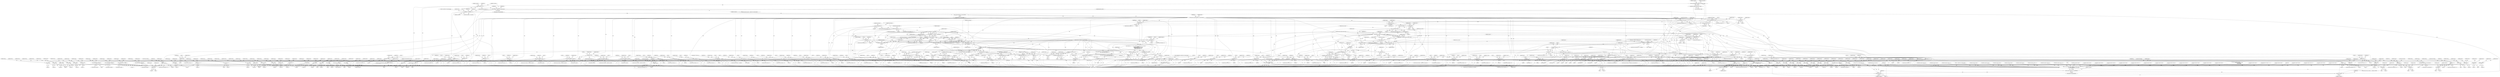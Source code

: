 digraph "0_tcpdump_289c672020280529fd382f3502efab7100d638ec@API" {
"1000215" [label="(Call,rsvp_obj_len < sizeof(struct rsvp_object_header))"];
"1000199" [label="(Call,rsvp_obj_len % 4)"];
"1000187" [label="(Call,rsvp_obj_len=EXTRACT_16BITS(rsvp_obj_header->length))"];
"1000189" [label="(Call,EXTRACT_16BITS(rsvp_obj_header->length))"];
"1000301" [label="(Call,tlen < rsvp_obj_len)"];
"1000322" [label="(Call,rsvp_obj_len-sizeof(struct rsvp_object_header))"];
"1000320" [label="(Call,obj_tlen=rsvp_obj_len-sizeof(struct rsvp_object_header))"];
"1000349" [label="(Call,obj_tlen < 8)"];
"1000387" [label="(Call,obj_tlen-=8)"];
"1000396" [label="(Call,obj_tlen < 20)"];
"1000440" [label="(Call,obj_tlen-=20)"];
"1000449" [label="(Call,obj_tlen < 36)"];
"1000476" [label="(Call,obj_tlen-=36)"];
"1000485" [label="(Call,obj_tlen < 26)"];
"1000511" [label="(Call,obj_tlen-=26)"];
"1000520" [label="(Call,obj_tlen < 12)"];
"1000547" [label="(Call,obj_tlen-=12)"];
"1000557" [label="(Call,obj_tlen < 12)"];
"1000584" [label="(Call,obj_tlen-=12)"];
"1000602" [label="(Call,obj_tlen < sizeof(struct in_addr))"];
"1000619" [label="(Call,obj_tlen-=sizeof(struct in_addr))"];
"1000630" [label="(Call,obj_tlen < sizeof(struct in6_addr))"];
"1000647" [label="(Call,obj_tlen-=sizeof(struct in6_addr))"];
"1000667" [label="(Call,obj_tlen < sizeof(struct in_addr))"];
"1000684" [label="(Call,obj_tlen-=sizeof(struct in_addr))"];
"1000695" [label="(Call,obj_tlen < sizeof(struct in6_addr))"];
"1000712" [label="(Call,obj_tlen-=sizeof(struct in6_addr))"];
"1000735" [label="(Call,obj_tlen >= 4)"];
"1000748" [label="(Call,obj_tlen-=4)"];
"1000757" [label="(Call,obj_tlen < 4)"];
"1000772" [label="(Call,obj_tlen-=4)"];
"1000781" [label="(Call,obj_tlen < 12)"];
"1000808" [label="(Call,obj_tlen-=12)"];
"1000826" [label="(Call,obj_tlen < 4)"];
"1000849" [label="(Call,obj_tlen-=4)"];
"1000867" [label="(Call,obj_tlen < 8)"];
"1000888" [label="(Call,obj_tlen-=8)"];
"1000897" [label="(Call,obj_tlen < 20)"];
"1000918" [label="(Call,obj_tlen-=20)"];
"1000927" [label="(Call,obj_tlen < 40)"];
"1000961" [label="(Call,obj_tlen-=40)"];
"1000970" [label="(Call,obj_tlen < 8)"];
"1000991" [label="(Call,obj_tlen-=8)"];
"1001000" [label="(Call,obj_tlen < 16)"];
"1001034" [label="(Call,obj_tlen-=16)"];
"1001052" [label="(Call,obj_tlen >= 4)"];
"1001070" [label="(Call,obj_tlen-=4)"];
"1001079" [label="(Call,obj_tlen < 12)"];
"1001153" [label="(Call,obj_tlen-=12)"];
"1001162" [label="(Call,obj_tlen < 12)"];
"1001230" [label="(Call,obj_tlen-=12)"];
"1001239" [label="(Call,obj_tlen < 4)"];
"1001292" [label="(Call,obj_tlen-=4)"];
"1001311" [label="(Call,obj_tlen >= 4)"];
"1001477" [label="(Call,obj_tlen-=*(obj_tptr+1))"];
"1001502" [label="(Call,obj_tlen < 8)"];
"1001522" [label="(Call,obj_tlen-=8)"];
"1001540" [label="(Call,obj_tlen < 8)"];
"1001560" [label="(Call,obj_tlen-=8)"];
"1001578" [label="(Call,obj_tlen < 4)"];
"1001591" [label="(Call,obj_tlen < 4+namelen)"];
"1001653" [label="(Call,obj_tlen-=4+*(obj_tptr+3))"];
"1001685" [label="(Call,obj_tlen < 4)"];
"1001691" [label="(Call,total_subobj_len = obj_tlen)"];
"1001695" [label="(Call,total_subobj_len > 0)"];
"1001700" [label="(Call,total_subobj_len < 4)"];
"1001751" [label="(Call,subobj_len > total_subobj_len)"];
"1001747" [label="(Call,subobj_len < 4 || subobj_len > total_subobj_len)"];
"1001765" [label="(Call,subobj_len < 8)"];
"1001890" [label="(Call,total_subobj_len-=subobj_len)"];
"1001893" [label="(Call,obj_tptr+=subobj_len)"];
"1001706" [label="(Call,EXTRACT_16BITS(obj_tptr))"];
"1001704" [label="(Call,subobj_len  = EXTRACT_16BITS(obj_tptr))"];
"1001748" [label="(Call,subobj_len < 4)"];
"1001786" [label="(Call,subobj_len < 20)"];
"1001896" [label="(Call,obj_tlen+=subobj_len)"];
"1001824" [label="(Call,subobj_len < 16)"];
"1001864" [label="(Call,subobj_len < 8)"];
"1001711" [label="(Call,EXTRACT_16BITS(obj_tptr+2))"];
"1001710" [label="(Call,(EXTRACT_16BITS(obj_tptr+2))>>8)"];
"1001708" [label="(Call,subobj_type = (EXTRACT_16BITS(obj_tptr+2))>>8)"];
"1001732" [label="(Call,tok2str(rsvp_obj_generalized_uni_values, \"Unknown\", subobj_type))"];
"1001712" [label="(Call,obj_tptr+2)"];
"1001719" [label="(Call,EXTRACT_16BITS(obj_tptr+2))"];
"1001718" [label="(Call,(EXTRACT_16BITS(obj_tptr+2))&0x00FF)"];
"1001716" [label="(Call,af = (EXTRACT_16BITS(obj_tptr+2))&0x00FF)"];
"1001739" [label="(Call,tok2str(af_values, \"Unknown\", af))"];
"1001720" [label="(Call,obj_tptr+2)"];
"1001778" [label="(Call,ipaddr_string(ndo, obj_tptr + 4))"];
"1001799" [label="(Call,ip6addr_string(ndo, obj_tptr + 4))"];
"1003366" [label="(Call,print_unknown_data(ndo, tptr + sizeof(struct rsvp_object_header), \"\n\t    \", /* FIXME indentation */\n                               rsvp_obj_len - sizeof(struct rsvp_object_header)))"];
"1001780" [label="(Call,obj_tptr + 4)"];
"1001801" [label="(Call,obj_tptr + 4)"];
"1001840" [label="(Call,EXTRACT_32BITS(obj_tptr+4))"];
"1001839" [label="(Call,(EXTRACT_32BITS(obj_tptr+4))>>31)"];
"1001841" [label="(Call,obj_tptr+4)"];
"1001847" [label="(Call,EXTRACT_32BITS(obj_tptr+4))"];
"1001846" [label="(Call,(EXTRACT_32BITS(obj_tptr+4))&0xFF)"];
"1001848" [label="(Call,obj_tptr+4)"];
"1001853" [label="(Call,EXTRACT_32BITS(obj_tptr+8))"];
"1001854" [label="(Call,obj_tptr+8)"];
"1001857" [label="(Call,EXTRACT_32BITS(obj_tptr + 12))"];
"1001858" [label="(Call,obj_tptr + 12)"];
"1001879" [label="(Call,EXTRACT_32BITS(obj_tptr + 4))"];
"1001878" [label="(Call,(EXTRACT_32BITS(obj_tptr + 4)) >> 24)"];
"1001880" [label="(Call,obj_tptr + 4)"];
"1001918" [label="(Call,obj_tlen < 8)"];
"1001939" [label="(Call,obj_tlen-=8)"];
"1001954" [label="(Call,obj_tlen < 20)"];
"1001975" [label="(Call,obj_tlen-=20)"];
"1001996" [label="(Call,obj_tlen < 4)"];
"1002011" [label="(Call,obj_tlen-=4)"];
"1002031" [label="(Call,obj_tlen < 4)"];
"1002060" [label="(Call,obj_tlen-=4)"];
"1002064" [label="(Call,obj_tlen >= 4)"];
"1002106" [label="(Call,obj_tlen-=4)"];
"1002116" [label="(Call,rsvp_intserv_print(ndo, obj_tptr, obj_tlen))"];
"1002071" [label="(Call,EXTRACT_16BITS(obj_tptr+2))"];
"1002070" [label="(Call,EXTRACT_16BITS(obj_tptr+2)<<2)"];
"1002068" [label="(Call,intserv_serv_tlen=EXTRACT_16BITS(obj_tptr+2)<<2)"];
"1002110" [label="(Call,intserv_serv_tlen>=4)"];
"1002128" [label="(Call,intserv_serv_tlen-=processed)"];
"1002072" [label="(Call,obj_tptr+2)"];
"1002096" [label="(Call,obj_tptr+1)"];
"1002103" [label="(Call,obj_tptr+=4)"];
"1002114" [label="(Call,processed = rsvp_intserv_print(ndo, obj_tptr, obj_tlen))"];
"1002121" [label="(Call,processed == 0)"];
"1002125" [label="(Call,obj_tlen-=processed)"];
"1002131" [label="(Call,obj_tptr+=processed)"];
"1002146" [label="(Call,obj_tlen < 8)"];
"1002167" [label="(Call,obj_tlen-=8)"];
"1002176" [label="(Call,obj_tlen < 20)"];
"1002197" [label="(Call,obj_tlen-=20)"];
"1002206" [label="(Call,obj_tlen < 20)"];
"1002227" [label="(Call,obj_tlen-=20)"];
"1002236" [label="(Call,obj_tlen < 20)"];
"1002257" [label="(Call,obj_tlen-=20)"];
"1002266" [label="(Call,obj_tlen < 40)"];
"1002300" [label="(Call,obj_tlen-=40)"];
"1002309" [label="(Call,obj_tlen < 8)"];
"1002330" [label="(Call,obj_tlen-=8)"];
"1002339" [label="(Call,obj_tlen < 16)"];
"1002373" [label="(Call,obj_tlen-=16)"];
"1002398" [label="(Call,obj_tlen < sizeof(struct rsvp_obj_frr_t))"];
"1002480" [label="(Call,obj_tlen-=sizeof(struct rsvp_obj_frr_t))"];
"1002491" [label="(Call,obj_tlen < 16)"];
"1002565" [label="(Call,obj_tlen-=16)"];
"1002583" [label="(Call,obj_tlen >= 8)"];
"1002603" [label="(Call,obj_tlen-=8)"];
"1002632" [label="(Call,obj_tlen-=4)"];
"1002651" [label="(Call,obj_tlen < 8)"];
"1002731" [label="(Call,obj_tlen-=8)"];
"1002741" [label="(Call,obj_tlen < 20)"];
"1002801" [label="(Call,obj_tlen-=20)"];
"1002819" [label="(Call,obj_tlen < 4)"];
"1002842" [label="(Call,obj_tlen-=4)"];
"1002849" [label="(Call,obj_tlen >= 2 + padbytes)"];
"1002876" [label="(Call,obj_tlen < *(obj_tptr+1))"];
"1002886" [label="(Call,*(obj_tptr+1) < 2)"];
"1002907" [label="(Call,obj_tlen-=*(obj_tptr+1))"];
"1002913" [label="(Call,obj_tptr+=*(obj_tptr+1))"];
"1002872" [label="(Call,obj_tptr + 1)"];
"1002879" [label="(Call,obj_tptr+1)"];
"1002888" [label="(Call,obj_tptr+1)"];
"1002895" [label="(Call,print_unknown_data(ndo, obj_tptr + 2, \"\n\t\t\", *(obj_tptr + 1) - 2))"];
"1002897" [label="(Call,obj_tptr + 2)"];
"1002903" [label="(Call,obj_tptr + 1)"];
"1002910" [label="(Call,obj_tptr+1)"];
"1002916" [label="(Call,obj_tptr+1)"];
"1002934" [label="(Call,obj_tlen < 8)"];
"1002954" [label="(Call,obj_tlen-=4)"];
"1002961" [label="(Call,obj_tlen >= 4)"];
"1002977" [label="(Call,obj_tlen-=4)"];
"1002995" [label="(Call,obj_tlen < sizeof(struct rsvp_obj_integrity_t))"];
"1003118" [label="(Call,obj_tlen+=sizeof(struct rsvp_obj_integrity_t))"];
"1003138" [label="(Call,obj_tlen < 4)"];
"1003156" [label="(Call,obj_tlen-=4)"];
"1003174" [label="(Call,obj_tlen < 4)"];
"1003210" [label="(Call,obj_tlen < 12)"];
"1003232" [label="(Call,obj_tlen-=12)"];
"1003240" [label="(Call,obj_tlen-=4)"];
"1003250" [label="(Call,obj_tlen >= 4)"];
"1003268" [label="(Call,obj_tlen-=4)"];
"1003286" [label="(Call,obj_tlen < 4)"];
"1003302" [label="(Call,obj_tlen-=4)"];
"1003311" [label="(Call,obj_tlen < 16)"];
"1003327" [label="(Call,obj_tlen-=16)"];
"1003350" [label="(Call,print_unknown_data(ndo, obj_tptr, \"\n\t    \", obj_tlen))"];
"1000328" [label="(Call,ND_TTEST2(*tptr, rsvp_obj_len))"];
"1000327" [label="(Call,!ND_TTEST2(*tptr, rsvp_obj_len))"];
"1003373" [label="(Call,rsvp_obj_len - sizeof(struct rsvp_object_header))"];
"1003377" [label="(Call,tptr+=rsvp_obj_len)"];
"1003380" [label="(Call,tlen-=rsvp_obj_len)"];
"1000919" [label="(Identifier,obj_tlen)"];
"1002127" [label="(Identifier,processed)"];
"1002236" [label="(Call,obj_tlen < 20)"];
"1001690" [label="(Literal,1)"];
"1001853" [label="(Call,EXTRACT_32BITS(obj_tptr+8))"];
"1001700" [label="(Call,total_subobj_len < 4)"];
"1001847" [label="(Call,EXTRACT_32BITS(obj_tptr+4))"];
"1002167" [label="(Call,obj_tlen-=8)"];
"1002208" [label="(Literal,20)"];
"1001766" [label="(Identifier,subobj_len)"];
"1002184" [label="(Identifier,ndo)"];
"1002145" [label="(ControlStructure,if (obj_tlen < 8))"];
"1001976" [label="(Identifier,obj_tlen)"];
"1002032" [label="(Identifier,obj_tlen)"];
"1000487" [label="(Literal,26)"];
"1001714" [label="(Literal,2)"];
"1001733" [label="(Identifier,rsvp_obj_generalized_uni_values)"];
"1002565" [label="(Call,obj_tlen-=16)"];
"1003176" [label="(Literal,4)"];
"1003375" [label="(Call,sizeof(struct rsvp_object_header))"];
"1002331" [label="(Identifier,obj_tlen)"];
"1002653" [label="(Literal,8)"];
"1001231" [label="(Identifier,obj_tlen)"];
"1002848" [label="(ControlStructure,while(obj_tlen >= 2 + padbytes))"];
"1003268" [label="(Call,obj_tlen-=4)"];
"1002994" [label="(ControlStructure,if (obj_tlen < sizeof(struct rsvp_obj_integrity_t)))"];
"1001722" [label="(Literal,2)"];
"1000404" [label="(Identifier,ndo)"];
"1000511" [label="(Call,obj_tlen-=26)"];
"1001314" [label="(Block,)"];
"1000608" [label="(Literal,1)"];
"1001997" [label="(Identifier,obj_tlen)"];
"1002919" [label="(ControlStructure,break;)"];
"1003324" [label="(Call,ip6addr_string(ndo, obj_tptr))"];
"1002881" [label="(Literal,1)"];
"1002877" [label="(Identifier,obj_tlen)"];
"1000905" [label="(Identifier,ndo)"];
"1000867" [label="(Call,obj_tlen < 8)"];
"1001078" [label="(ControlStructure,if (obj_tlen < 12))"];
"1000780" [label="(ControlStructure,if (obj_tlen < 12))"];
"1000992" [label="(Identifier,obj_tlen)"];
"1001843" [label="(Literal,4)"];
"1002109" [label="(ControlStructure,while (intserv_serv_tlen>=4))"];
"1002805" [label="(Identifier,obj_tptr)"];
"1002267" [label="(Identifier,obj_tlen)"];
"1001940" [label="(Identifier,obj_tlen)"];
"1002917" [label="(Identifier,obj_tptr)"];
"1001002" [label="(Literal,16)"];
"1000484" [label="(ControlStructure,if (obj_tlen < 26))"];
"1002004" [label="(Identifier,ndo)"];
"1000328" [label="(Call,ND_TTEST2(*tptr, rsvp_obj_len))"];
"1002569" [label="(Identifier,obj_tptr)"];
"1003120" [label="(Call,sizeof(struct rsvp_obj_integrity_t))"];
"1002228" [label="(Identifier,obj_tlen)"];
"1003181" [label="(Identifier,action)"];
"1001782" [label="(Literal,4)"];
"1002851" [label="(Call,2 + padbytes)"];
"1002983" [label="(ControlStructure,break;)"];
"1000734" [label="(ControlStructure,while(obj_tlen >= 4 ))"];
"1000321" [label="(Identifier,obj_tlen)"];
"1001792" [label="(Call,ND_PRINT((ndo, \"%s    UNI IPv6 TNA address: %s\",\n                                   ident, ip6addr_string(ndo, obj_tptr + 4))))"];
"1000971" [label="(Identifier,obj_tlen)"];
"1000649" [label="(Call,sizeof(struct in6_addr))"];
"1001825" [label="(Identifier,subobj_len)"];
"1002981" [label="(Identifier,obj_tptr)"];
"1000401" [label="(Literal,1)"];
"1001484" [label="(Identifier,obj_tptr)"];
"1001507" [label="(Literal,1)"];
"1001081" [label="(Literal,12)"];
"1001539" [label="(ControlStructure,if (obj_tlen < 8))"];
"1001713" [label="(Identifier,obj_tptr)"];
"1002332" [label="(Literal,8)"];
"1001791" [label="(Literal,1)"];
"1003137" [label="(ControlStructure,if (obj_tlen < 4))"];
"1000331" [label="(Identifier,rsvp_obj_len)"];
"1001841" [label="(Call,obj_tptr+4)"];
"1002482" [label="(Call,sizeof(struct rsvp_obj_frr_t))"];
"1001864" [label="(Call,subobj_len < 8)"];
"1003299" [label="(Call,ipaddr_string(ndo, obj_tptr))"];
"1003240" [label="(Call,obj_tlen-=4)"];
"1001692" [label="(Identifier,total_subobj_len)"];
"1000189" [label="(Call,EXTRACT_16BITS(rsvp_obj_header->length))"];
"1002001" [label="(Literal,1)"];
"1002888" [label="(Call,obj_tptr+1)"];
"1001693" [label="(Identifier,obj_tlen)"];
"1001489" [label="(ControlStructure,break;)"];
"1000200" [label="(Identifier,rsvp_obj_len)"];
"1001776" [label="(Block,)"];
"1000872" [label="(Literal,1)"];
"1002197" [label="(Call,obj_tlen-=20)"];
"1002887" [label="(Call,*(obj_tptr+1))"];
"1001892" [label="(Identifier,subobj_len)"];
"1002227" [label="(Call,obj_tlen-=20)"];
"1001823" [label="(ControlStructure,if (subobj_len < 16))"];
"1001721" [label="(Identifier,obj_tptr)"];
"1000786" [label="(Literal,1)"];
"1002803" [label="(Literal,20)"];
"1002939" [label="(Literal,1)"];
"1001601" [label="(Identifier,ndo)"];
"1003218" [label="(Identifier,ndo)"];
"1002934" [label="(Call,obj_tlen < 8)"];
"1000644" [label="(Call,ip6addr_string(ndo, obj_tptr))"];
"1002338" [label="(ControlStructure,if (obj_tlen < 16))"];
"1000889" [label="(Identifier,obj_tlen)"];
"1001662" [label="(Identifier,obj_tptr)"];
"1001524" [label="(Literal,8)"];
"1001684" [label="(ControlStructure,if (obj_tlen < 4))"];
"1000521" [label="(Identifier,obj_tlen)"];
"1000789" [label="(Identifier,ndo)"];
"1002266" [label="(Call,obj_tlen < 40)"];
"1001780" [label="(Call,obj_tptr + 4)"];
"1001914" [label="(Block,)"];
"1000330" [label="(Identifier,tptr)"];
"1000586" [label="(Literal,12)"];
"1002651" [label="(Call,obj_tlen < 8)"];
"1001292" [label="(Call,obj_tlen-=4)"];
"1000749" [label="(Identifier,obj_tlen)"];
"1002961" [label="(Call,obj_tlen >= 4)"];
"1001230" [label="(Call,obj_tlen-=12)"];
"1002308" [label="(ControlStructure,if (obj_tlen < 8))"];
"1001917" [label="(ControlStructure,if (obj_tlen < 8))"];
"1000629" [label="(ControlStructure,if (obj_tlen < sizeof(struct in6_addr)))"];
"1002963" [label="(Literal,4)"];
"1000303" [label="(Identifier,rsvp_obj_len)"];
"1001770" [label="(Literal,1)"];
"1001962" [label="(Identifier,ndo)"];
"1001167" [label="(Literal,1)"];
"1002031" [label="(Call,obj_tlen < 4)"];
"1002265" [label="(ControlStructure,if (obj_tlen < 40))"];
"1001055" [label="(Block,)"];
"1002879" [label="(Call,obj_tptr+1)"];
"1000875" [label="(Identifier,ndo)"];
"1002958" [label="(Identifier,obj_tptr)"];
"1002619" [label="(Block,)"];
"1002819" [label="(Call,obj_tlen < 4)"];
"1001560" [label="(Call,obj_tlen-=8)"];
"1001234" [label="(Identifier,obj_tptr)"];
"1002126" [label="(Identifier,obj_tlen)"];
"1002399" [label="(Identifier,obj_tlen)"];
"1001523" [label="(Identifier,obj_tlen)"];
"1001718" [label="(Call,(EXTRACT_16BITS(obj_tptr+2))&0x00FF)"];
"1001704" [label="(Call,subobj_len  = EXTRACT_16BITS(obj_tptr))"];
"1002364" [label="(Call,ipaddr_string(ndo, obj_tptr+8))"];
"1002205" [label="(ControlStructure,if (obj_tlen < 20))"];
"1001735" [label="(Identifier,subobj_type)"];
"1002015" [label="(Identifier,obj_tptr)"];
"1001968" [label="(Call,ip6addr_string(ndo, obj_tptr))"];
"1001247" [label="(Identifier,ndo)"];
"1001732" [label="(Call,tok2str(rsvp_obj_generalized_uni_values, \"Unknown\", subobj_type))"];
"1001750" [label="(Literal,4)"];
"1000932" [label="(Literal,1)"];
"1001726" [label="(Identifier,ndo)"];
"1000684" [label="(Call,obj_tlen-=sizeof(struct in_addr))"];
"1001540" [label="(Call,obj_tlen < 8)"];
"1002909" [label="(Call,*(obj_tptr+1))"];
"1000686" [label="(Call,sizeof(struct in_addr))"];
"1000756" [label="(ControlStructure,if (obj_tlen < 4))"];
"1002598" [label="(Call,ipaddr_string(ndo, obj_tptr + 4))"];
"1000519" [label="(ControlStructure,if (obj_tlen < 12))"];
"1000324" [label="(Call,sizeof(struct rsvp_object_header))"];
"1001756" [label="(Identifier,subobj_type)"];
"1002960" [label="(ControlStructure,while(obj_tlen >= 4))"];
"1001708" [label="(Call,subobj_type = (EXTRACT_16BITS(obj_tptr+2))>>8)"];
"1001852" [label="(Block,)"];
"1000327" [label="(Call,!ND_TTEST2(*tptr, rsvp_obj_len))"];
"1000388" [label="(Identifier,obj_tlen)"];
"1000188" [label="(Identifier,rsvp_obj_len)"];
"1001084" [label="(Literal,1)"];
"1000198" [label="(ControlStructure,if(rsvp_obj_len % 4))"];
"1002849" [label="(Call,obj_tlen >= 2 + padbytes)"];
"1002897" [label="(Call,obj_tptr + 2)"];
"1003242" [label="(Literal,4)"];
"1001504" [label="(Literal,8)"];
"1000969" [label="(ControlStructure,if (obj_tlen < 8))"];
"1001501" [label="(ControlStructure,if (obj_tlen < 8))"];
"1002603" [label="(Call,obj_tlen-=8)"];
"1001580" [label="(Literal,4)"];
"1003140" [label="(Literal,4)"];
"1001034" [label="(Call,obj_tlen-=16)"];
"1003215" [label="(Literal,1)"];
"1002177" [label="(Identifier,obj_tlen)"];
"1003291" [label="(Literal,1)"];
"1001312" [label="(Identifier,obj_tlen)"];
"1002098" [label="(Literal,1)"];
"1003138" [label="(Call,obj_tlen < 4)"];
"1001786" [label="(Call,subobj_len < 20)"];
"1002120" [label="(ControlStructure,if (processed == 0))"];
"1001767" [label="(Literal,8)"];
"1001849" [label="(Identifier,obj_tptr)"];
"1003233" [label="(Identifier,obj_tlen)"];
"1003316" [label="(Literal,1)"];
"1003310" [label="(ControlStructure,if (obj_tlen < 16))"];
"1002850" [label="(Identifier,obj_tlen)"];
"1001878" [label="(Call,(EXTRACT_32BITS(obj_tptr + 4)) >> 24)"];
"1001711" [label="(Call,EXTRACT_16BITS(obj_tptr+2))"];
"1000616" [label="(Call,ipaddr_string(ndo, obj_tptr))"];
"1000214" [label="(ControlStructure,if(rsvp_obj_len < sizeof(struct rsvp_object_header)))"];
"1002116" [label="(Call,rsvp_intserv_print(ndo, obj_tptr, obj_tlen))"];
"1001709" [label="(Identifier,subobj_type)"];
"1000935" [label="(Identifier,ndo)"];
"1000782" [label="(Identifier,obj_tlen)"];
"1003302" [label="(Call,obj_tlen-=4)"];
"1001655" [label="(Call,4+*(obj_tptr+3))"];
"1000187" [label="(Call,rsvp_obj_len=EXTRACT_16BITS(rsvp_obj_header->length))"];
"1000991" [label="(Call,obj_tlen-=8)"];
"1000676" [label="(Identifier,ndo)"];
"1001870" [label="(Literal,1)"];
"1001537" [label="(Block,)"];
"1002826" [label="(Identifier,padbytes)"];
"1000831" [label="(Literal,1)"];
"1002733" [label="(Literal,8)"];
"1000528" [label="(Identifier,ndo)"];
"1002492" [label="(Identifier,obj_tlen)"];
"1002168" [label="(Identifier,obj_tlen)"];
"1003210" [label="(Call,obj_tlen < 12)"];
"1002955" [label="(Identifier,obj_tlen)"];
"1000440" [label="(Call,obj_tlen-=20)"];
"1002250" [label="(Call,ipaddr_string(ndo, obj_tptr))"];
"1000173" [label="(Identifier,tlen)"];
"1002151" [label="(Literal,1)"];
"1000668" [label="(Identifier,obj_tlen)"];
"1002911" [label="(Identifier,obj_tptr)"];
"1000442" [label="(Literal,20)"];
"1003378" [label="(Identifier,tptr)"];
"1002033" [label="(Literal,4)"];
"1002071" [label="(Call,EXTRACT_16BITS(obj_tptr+2))"];
"1000714" [label="(Call,sizeof(struct in6_addr))"];
"1000326" [label="(ControlStructure,if (!ND_TTEST2(*tptr, rsvp_obj_len)))"];
"1000717" [label="(Identifier,obj_tptr)"];
"1001746" [label="(ControlStructure,if(subobj_len < 4 || subobj_len > total_subobj_len))"];
"1003249" [label="(ControlStructure,while(obj_tlen >= 4 ))"];
"1001695" [label="(Call,total_subobj_len > 0)"];
"1001477" [label="(Call,obj_tlen-=*(obj_tptr+1))"];
"1002656" [label="(Literal,1)"];
"1003135" [label="(Block,)"];
"1001294" [label="(Literal,4)"];
"1002875" [label="(ControlStructure,if (obj_tlen < *(obj_tptr+1)))"];
"1001855" [label="(Identifier,obj_tptr)"];
"1002732" [label="(Identifier,obj_tlen)"];
"1001240" [label="(Identifier,obj_tlen)"];
"1003287" [label="(Identifier,obj_tlen)"];
"1000695" [label="(Call,obj_tlen < sizeof(struct in6_addr))"];
"1001918" [label="(Call,obj_tlen < 8)"];
"1002499" [label="(Identifier,bw)"];
"1001025" [label="(Call,ipaddr_string(ndo, obj_tptr+8))"];
"1000548" [label="(Identifier,obj_tlen)"];
"1002310" [label="(Identifier,obj_tlen)"];
"1000441" [label="(Identifier,obj_tlen)"];
"1002244" [label="(Identifier,ndo)"];
"1001074" [label="(Identifier,obj_tptr)"];
"1001161" [label="(ControlStructure,if (obj_tlen < 12))"];
"1001705" [label="(Identifier,subobj_len)"];
"1001545" [label="(Literal,1)"];
"1002731" [label="(Call,obj_tlen-=8)"];
"1002373" [label="(Call,obj_tlen-=16)"];
"1001310" [label="(ControlStructure,while(obj_tlen >= 4 ))"];
"1002844" [label="(Literal,4)"];
"1002314" [label="(Literal,1)"];
"1002979" [label="(Literal,4)"];
"1003352" [label="(Identifier,obj_tptr)"];
"1001405" [label="(Call,ipaddr_string(ndo, obj_tptr+2))"];
"1002169" [label="(Literal,8)"];
"1003373" [label="(Call,rsvp_obj_len - sizeof(struct rsvp_object_header))"];
"1002956" [label="(Literal,4)"];
"1000395" [label="(ControlStructure,if (obj_tlen < 20))"];
"1003286" [label="(Call,obj_tlen < 4)"];
"1002871" [label="(Call,*(obj_tptr + 1))"];
"1002160" [label="(Call,ipaddr_string(ndo, obj_tptr))"];
"1000685" [label="(Identifier,obj_tlen)"];
"1001719" [label="(Call,EXTRACT_16BITS(obj_tptr+2))"];
"1002229" [label="(Literal,20)"];
"1001478" [label="(Identifier,obj_tlen)"];
"1001876" [label="(Block,)"];
"1000834" [label="(Identifier,ndo)"];
"1001854" [label="(Call,obj_tptr+8)"];
"1002261" [label="(Identifier,obj_tptr)"];
"1002347" [label="(Identifier,ndo)"];
"1000758" [label="(Identifier,obj_tlen)"];
"1002746" [label="(Literal,1)"];
"1003118" [label="(Call,obj_tlen+=sizeof(struct rsvp_obj_integrity_t))"];
"1001653" [label="(Call,obj_tlen-=4+*(obj_tptr+3))"];
"1002916" [label="(Call,obj_tptr+1)"];
"1003160" [label="(Identifier,obj_tptr)"];
"1000738" [label="(Block,)"];
"1001890" [label="(Call,total_subobj_len-=subobj_len)"];
"1003244" [label="(Identifier,obj_tptr)"];
"1002633" [label="(Identifier,obj_tlen)"];
"1000177" [label="(Call,ND_TCHECK2(*tptr, sizeof(struct rsvp_object_header)))"];
"1000603" [label="(Identifier,obj_tlen)"];
"1000911" [label="(Call,ip6addr_string(ndo, obj_tptr))"];
"1000513" [label="(Literal,26)"];
"1001751" [label="(Call,subobj_len > total_subobj_len)"];
"1001844" [label="(Literal,31)"];
"1000205" [label="(Identifier,ndo)"];
"1001794" [label="(Identifier,ndo)"];
"1000752" [label="(Identifier,obj_tptr)"];
"1001318" [label="(Identifier,obj_tptr)"];
"1002074" [label="(Literal,2)"];
"1003312" [label="(Identifier,obj_tlen)"];
"1002677" [label="(Call,ipaddr_string(ndo, obj_tptr))"];
"1001654" [label="(Identifier,obj_tlen)"];
"1000216" [label="(Identifier,rsvp_obj_len)"];
"1000918" [label="(Call,obj_tlen-=20)"];
"1000631" [label="(Identifier,obj_tlen)"];
"1003253" [label="(Block,)"];
"1000477" [label="(Identifier,obj_tlen)"];
"1001087" [label="(Identifier,ndo)"];
"1000853" [label="(Identifier,obj_tptr)"];
"1003285" [label="(ControlStructure,if (obj_tlen < 4))"];
"1001996" [label="(Call,obj_tlen < 4)"];
"1002857" [label="(Identifier,ndo)"];
"1001858" [label="(Call,obj_tptr + 12)"];
"1002967" [label="(Identifier,ndo)"];
"1001051" [label="(ControlStructure,while(obj_tlen >= 4 ))"];
"1002913" [label="(Call,obj_tptr+=*(obj_tptr+1))"];
"1003329" [label="(Literal,16)"];
"1001800" [label="(Identifier,ndo)"];
"1001079" [label="(Call,obj_tlen < 12)"];
"1000547" [label="(Call,obj_tlen-=12)"];
"1000558" [label="(Identifier,obj_tlen)"];
"1002493" [label="(Literal,16)"];
"1001716" [label="(Call,af = (EXTRACT_16BITS(obj_tptr+2))&0x00FF)"];
"1000351" [label="(Literal,8)"];
"1000849" [label="(Call,obj_tlen-=4)"];
"1002914" [label="(Identifier,obj_tptr)"];
"1003212" [label="(Literal,12)"];
"1001896" [label="(Call,obj_tlen+=subobj_len)"];
"1001998" [label="(Literal,4)"];
"1001578" [label="(Call,obj_tlen < 4)"];
"1000783" [label="(Literal,12)"];
"1001897" [label="(Identifier,obj_tlen)"];
"1002609" [label="(ControlStructure,break;)"];
"1001548" [label="(Identifier,ndo)"];
"1002107" [label="(Identifier,obj_tlen)"];
"1001526" [label="(Identifier,obj_tptr)"];
"1000602" [label="(Call,obj_tlen < sizeof(struct in_addr))"];
"1001163" [label="(Identifier,obj_tlen)"];
"1002121" [label="(Call,processed == 0)"];
"1002117" [label="(Identifier,ndo)"];
"1000222" [label="(Identifier,ndo)"];
"1000448" [label="(ControlStructure,if (obj_tlen < 36))"];
"1002125" [label="(Call,obj_tlen-=processed)"];
"1002605" [label="(Literal,8)"];
"1003098" [label="(Call,signature_verify(ndo, pptr, plen,\n                                            obj_ptr.rsvp_obj_integrity->digest,\n                                            rsvp_clear_checksum,\n                                            rsvp_com_header))"];
"1000485" [label="(Call,obj_tlen < 26)"];
"1002114" [label="(Call,processed = rsvp_intserv_print(ndo, obj_tptr, obj_tlen))"];
"1001058" [label="(Identifier,ndo)"];
"1000902" [label="(Literal,1)"];
"1001590" [label="(ControlStructure,if (obj_tlen < 4+namelen))"];
"1000148" [label="(MethodParameterIn,const u_char *tptr)"];
"1002905" [label="(Literal,1)"];
"1002190" [label="(Call,ip6addr_string(ndo, obj_tptr))"];
"1002235" [label="(ControlStructure,if (obj_tlen < 20))"];
"1002742" [label="(Identifier,obj_tlen)"];
"1001740" [label="(Identifier,af_values)"];
"1003283" [label="(Block,)"];
"1002907" [label="(Call,obj_tlen-=*(obj_tptr+1))"];
"1001838" [label="(Block,)"];
"1002903" [label="(Call,obj_tptr + 1)"];
"1002816" [label="(Block,)"];
"1002735" [label="(Identifier,obj_tptr)"];
"1000329" [label="(Call,*tptr)"];
"1000993" [label="(Literal,8)"];
"1000757" [label="(Call,obj_tlen < 4)"];
"1001857" [label="(Call,EXTRACT_32BITS(obj_tptr + 12))"];
"1001731" [label="(Block,)"];
"1000336" [label="(Identifier,hexdump)"];
"1001614" [label="(Call,safeputchar(ndo, *(obj_tptr + 4 + i)))"];
"1002485" [label="(Identifier,obj_tptr)"];
"1001764" [label="(ControlStructure,if (subobj_len < 8))"];
"1001053" [label="(Identifier,obj_tlen)"];
"1002491" [label="(Call,obj_tlen < 16)"];
"1002131" [label="(Call,obj_tptr+=processed)"];
"1003004" [label="(Identifier,obj_ptr)"];
"1000972" [label="(Literal,8)"];
"1003158" [label="(Literal,4)"];
"1000881" [label="(Call,ipaddr_string(ndo, obj_tptr))"];
"1003123" [label="(Identifier,obj_tptr)"];
"1000750" [label="(Literal,4)"];
"1000559" [label="(Literal,12)"];
"1001880" [label="(Call,obj_tptr + 4)"];
"1002070" [label="(Call,EXTRACT_16BITS(obj_tptr+2)<<2)"];
"1002977" [label="(Call,obj_tlen-=4)"];
"1001593" [label="(Call,4+namelen)"];
"1001840" [label="(Call,EXTRACT_32BITS(obj_tptr+4))"];
"1001785" [label="(ControlStructure,if (subobj_len < 20))"];
"1003366" [label="(Call,print_unknown_data(ndo, tptr + sizeof(struct rsvp_object_header), \"\n\t    \", /* FIXME indentation */\n                               rsvp_obj_len - sizeof(struct rsvp_object_header)))"];
"1003273" [label="(ControlStructure,break;)"];
"1003367" [label="(Identifier,ndo)"];
"1001779" [label="(Identifier,ndo)"];
"1001865" [label="(Identifier,subobj_len)"];
"1002123" [label="(Literal,0)"];
"1000694" [label="(ControlStructure,if (obj_tlen < sizeof(struct in6_addr)))"];
"1002258" [label="(Identifier,obj_tlen)"];
"1000970" [label="(Call,obj_tlen < 8)"];
"1002395" [label="(Block,)"];
"1002874" [label="(Literal,1)"];
"1002872" [label="(Call,obj_tptr + 1)"];
"1002912" [label="(Literal,1)"];
"1000754" [label="(ControlStructure,break;)"];
"1001699" [label="(ControlStructure,if (total_subobj_len < 4))"];
"1001831" [label="(Call,ND_PRINT((ndo, \"%s    U-bit: %x, Label type: %u, Logical port id: %u, Label: %u\",\n                               ident,\n                               ((EXTRACT_32BITS(obj_tptr+4))>>31),\n                               ((EXTRACT_32BITS(obj_tptr+4))&0xFF),\n                               EXTRACT_32BITS(obj_tptr+8),\n                               EXTRACT_32BITS(obj_tptr + 12))))"];
"1001939" [label="(Call,obj_tlen-=8)"];
"1003119" [label="(Identifier,obj_tlen)"];
"1002767" [label="(Call,ip6addr_string(ndo, obj_tptr))"];
"1002133" [label="(Identifier,processed)"];
"1000556" [label="(ControlStructure,if (obj_tlen < 12))"];
"1000506" [label="(Call,ip6addr_string(ndo, obj_tptr + 8))"];
"1002011" [label="(Call,obj_tlen-=4)"];
"1000322" [label="(Call,rsvp_obj_len-sizeof(struct rsvp_object_header))"];
"1002876" [label="(Call,obj_tlen < *(obj_tptr+1))"];
"1002964" [label="(Block,)"];
"1001707" [label="(Identifier,obj_tptr)"];
"1001592" [label="(Identifier,obj_tlen)"];
"1001000" [label="(Call,obj_tlen < 16)"];
"1002300" [label="(Call,obj_tlen-=40)"];
"1000350" [label="(Identifier,obj_tlen)"];
"1002584" [label="(Identifier,obj_tlen)"];
"1001977" [label="(Literal,20)"];
"1000978" [label="(Identifier,ndo)"];
"1000357" [label="(Identifier,ndo)"];
"1000599" [label="(Block,)"];
"1000899" [label="(Literal,20)"];
"1000302" [label="(Identifier,tlen)"];
"1002060" [label="(Call,obj_tlen-=4)"];
"1002582" [label="(ControlStructure,while(obj_tlen >= 8))"];
"1001503" [label="(Identifier,obj_tlen)"];
"1001739" [label="(Call,tok2str(af_values, \"Unknown\", af))"];
"1002274" [label="(Identifier,ndo)"];
"1001598" [label="(Literal,1)"];
"1002132" [label="(Identifier,obj_tptr)"];
"1001564" [label="(Identifier,obj_tptr)"];
"1003175" [label="(Identifier,obj_tlen)"];
"1001747" [label="(Call,subobj_len < 4 || subobj_len > total_subobj_len)"];
"1000486" [label="(Identifier,obj_tlen)"];
"1000349" [label="(Call,obj_tlen < 8)"];
"1001848" [label="(Call,obj_tptr+4)"];
"1001956" [label="(Literal,20)"];
"1002072" [label="(Call,obj_tptr+2)"];
"1000741" [label="(Identifier,ndo)"];
"1000314" [label="(Call,obj_tptr=tptr+sizeof(struct rsvp_object_header))"];
"1000866" [label="(ControlStructure,if (obj_tlen < 8))"];
"1002904" [label="(Identifier,obj_tptr)"];
"1000827" [label="(Identifier,obj_tlen)"];
"1000965" [label="(Identifier,obj_tptr)"];
"1003156" [label="(Call,obj_tlen-=4)"];
"1001753" [label="(Identifier,total_subobj_len)"];
"1002902" [label="(Call,*(obj_tptr + 1))"];
"1000696" [label="(Identifier,obj_tlen)"];
"1001498" [label="(Block,)"];
"1001846" [label="(Call,(EXTRACT_32BITS(obj_tptr+4))&0xFF)"];
"1002257" [label="(Call,obj_tlen-=20)"];
"1002397" [label="(ControlStructure,if (obj_tlen < sizeof(struct rsvp_obj_frr_t)))"];
"1002915" [label="(Call,*(obj_tptr+1))"];
"1003288" [label="(Literal,4)"];
"1001575" [label="(Block,)"];
"1001955" [label="(Identifier,obj_tlen)"];
"1002895" [label="(Call,print_unknown_data(ndo, obj_tptr + 2, \"\n\t\t\", *(obj_tptr + 1) - 2))"];
"1001920" [label="(Literal,8)"];
"1002304" [label="(Identifier,obj_tptr)"];
"1000664" [label="(Block,)"];
"1001787" [label="(Identifier,subobj_len)"];
"1003380" [label="(Call,tlen-=rsvp_obj_len)"];
"1000410" [label="(Call,ip6addr_string(ndo, obj_tptr))"];
"1002323" [label="(Call,ipaddr_string(ndo, obj_tptr))"];
"1002845" [label="(Call,obj_tptr+=4)"];
"1000952" [label="(Call,ip6addr_string(ndo, obj_tptr+20))"];
"1002801" [label="(Call,obj_tlen-=20)"];
"1001839" [label="(Call,(EXTRACT_32BITS(obj_tptr+4))>>31)"];
"1001894" [label="(Identifier,obj_tptr)"];
"1000850" [label="(Identifier,obj_tlen)"];
"1002854" [label="(Block,)"];
"1002012" [label="(Identifier,obj_tlen)"];
"1000585" [label="(Identifier,obj_tlen)"];
"1002143" [label="(Block,)"];
"1002178" [label="(Literal,20)"];
"1003270" [label="(Literal,4)"];
"1000647" [label="(Call,obj_tlen-=sizeof(struct in6_addr))"];
"1001943" [label="(Identifier,obj_tptr)"];
"1000145" [label="(MethodParameterIn,netdissect_options *ndo)"];
"1002148" [label="(Literal,8)"];
"1002147" [label="(Identifier,obj_tlen)"];
"1001773" [label="(Identifier,ndo)"];
"1001891" [label="(Identifier,total_subobj_len)"];
"1002198" [label="(Identifier,obj_tlen)"];
"1001157" [label="(Identifier,obj_tptr)"];
"1000709" [label="(Call,ip6addr_string(ndo, obj_tptr))"];
"1001826" [label="(Literal,16)"];
"1001702" [label="(Literal,4)"];
"1002334" [label="(Identifier,obj_tptr)"];
"1001895" [label="(Identifier,subobj_len)"];
"1002910" [label="(Call,obj_tptr+1)"];
"1002110" [label="(Call,intserv_serv_tlen>=4)"];
"1001696" [label="(Identifier,total_subobj_len)"];
"1003232" [label="(Call,obj_tlen-=12)"];
"1002820" [label="(Identifier,obj_tlen)"];
"1000512" [label="(Identifier,obj_tlen)"];
"1001293" [label="(Identifier,obj_tlen)"];
"1000897" [label="(Call,obj_tlen < 20)"];
"1001678" [label="(Block,)"];
"1001856" [label="(Literal,8)"];
"1001311" [label="(Call,obj_tlen >= 4)"];
"1003139" [label="(Identifier,obj_tlen)"];
"1000215" [label="(Call,rsvp_obj_len < sizeof(struct rsvp_object_header))"];
"1003331" [label="(Identifier,obj_tptr)"];
"1002171" [label="(Identifier,obj_tptr)"];
"1000323" [label="(Identifier,rsvp_obj_len)"];
"1000712" [label="(Call,obj_tlen-=sizeof(struct in6_addr))"];
"1002741" [label="(Call,obj_tlen < 20)"];
"1000457" [label="(Identifier,ndo)"];
"1001052" [label="(Call,obj_tlen >= 4)"];
"1000542" [label="(Call,ipaddr_string(ndo, obj_tptr + 8))"];
"1002271" [label="(Literal,1)"];
"1001979" [label="(Identifier,obj_tptr)"];
"1001049" [label="(Block,)"];
"1002119" [label="(Identifier,obj_tlen)"];
"1003368" [label="(Call,tptr + sizeof(struct rsvp_object_header))"];
"1001241" [label="(Literal,4)"];
"1003328" [label="(Identifier,obj_tlen)"];
"1003353" [label="(Literal,\"\n\t    \")"];
"1002067" [label="(Block,)"];
"1002113" [label="(Block,)"];
"1002824" [label="(Literal,1)"];
"1001076" [label="(ControlStructure,break;)"];
"1002404" [label="(Literal,1)"];
"1000588" [label="(Identifier,obj_tptr)"];
"1001155" [label="(Literal,12)"];
"1002900" [label="(Literal,\"\n\t\t\")"];
"1002134" [label="(ControlStructure,break;)"];
"1000451" [label="(Literal,36)"];
"1000619" [label="(Call,obj_tlen-=sizeof(struct in_addr))"];
"1001993" [label="(Block,)"];
"1002339" [label="(Call,obj_tlen < 16)"];
"1001953" [label="(ControlStructure,if (obj_tlen < 20))"];
"1002480" [label="(Call,obj_tlen-=sizeof(struct rsvp_obj_frr_t))"];
"1001720" [label="(Call,obj_tptr+2)"];
"1001923" [label="(Literal,1)"];
"1000748" [label="(Call,obj_tlen-=4)"];
"1003377" [label="(Call,tptr+=rsvp_obj_len)"];
"1001717" [label="(Identifier,af)"];
"1000624" [label="(Identifier,obj_tptr)"];
"1002238" [label="(Literal,20)"];
"1002899" [label="(Literal,2)"];
"1000648" [label="(Identifier,obj_tlen)"];
"1003351" [label="(Identifier,ndo)"];
"1001703" [label="(ControlStructure,goto invalid;)"];
"1003269" [label="(Identifier,obj_tlen)"];
"1002231" [label="(Identifier,obj_tptr)"];
"1002996" [label="(Identifier,obj_tlen)"];
"1000490" [label="(Literal,1)"];
"1001995" [label="(ControlStructure,if (obj_tlen < 4))"];
"1002199" [label="(Literal,20)"];
"1003209" [label="(ControlStructure,if (obj_tlen < 12))"];
"1003303" [label="(Identifier,obj_tlen)"];
"1001975" [label="(Call,obj_tlen-=20)"];
"1002566" [label="(Identifier,obj_tlen)"];
"1001882" [label="(Literal,4)"];
"1003311" [label="(Call,obj_tlen < 16)"];
"1000810" [label="(Literal,12)"];
"1000781" [label="(Call,obj_tlen < 12)"];
"1001712" [label="(Call,obj_tptr+2)"];
"1001744" [label="(Identifier,af)"];
"1002075" [label="(Literal,2)"];
"1000190" [label="(Call,rsvp_obj_header->length)"];
"1000995" [label="(Identifier,obj_tptr)"];
"1002039" [label="(Identifier,ndo)"];
"1003379" [label="(Identifier,rsvp_obj_len)"];
"1002317" [label="(Identifier,ndo)"];
"1002340" [label="(Identifier,obj_tlen)"];
"1000354" [label="(Literal,1)"];
"1001697" [label="(Literal,0)"];
"1000621" [label="(Call,sizeof(struct in_addr))"];
"1000611" [label="(Identifier,ndo)"];
"1000888" [label="(Call,obj_tlen-=8)"];
"1000300" [label="(ControlStructure,if(tlen < rsvp_obj_len))"];
"1000975" [label="(Literal,1)"];
"1002935" [label="(Identifier,obj_tlen)"];
"1001788" [label="(Literal,20)"];
"1000549" [label="(Literal,12)"];
"1002374" [label="(Identifier,obj_tlen)"];
"1001238" [label="(ControlStructure,if (obj_tlen < 4))"];
"1000999" [label="(ControlStructure,if (obj_tlen < 16))"];
"1001522" [label="(Call,obj_tlen-=8)"];
"1001583" [label="(Literal,1)"];
"1001932" [label="(Call,ipaddr_string(ndo, obj_tptr))"];
"1002375" [label="(Literal,16)"];
"1000864" [label="(Block,)"];
"1002065" [label="(Identifier,obj_tlen)"];
"1000713" [label="(Identifier,obj_tlen)"];
"1001883" [label="(Literal,24)"];
"1002886" [label="(Call,*(obj_tptr+1) < 2)"];
"1003356" [label="(ControlStructure,if (ndo->ndo_vflag > 1 || hexdump == TRUE))"];
"1001313" [label="(Literal,4)"];
"1003143" [label="(Literal,1)"];
"1001752" [label="(Identifier,subobj_len)"];
"1003146" [label="(Identifier,ndo)"];
"1000525" [label="(Literal,1)"];
"1001561" [label="(Identifier,obj_tlen)"];
"1003179" [label="(Literal,1)"];
"1000689" [label="(Identifier,obj_tptr)"];
"1001541" [label="(Identifier,obj_tlen)"];
"1002894" [label="(Literal,1)"];
"1000601" [label="(ControlStructure,if (obj_tlen < sizeof(struct in_addr)))"];
"1000774" [label="(Literal,4)"];
"1001850" [label="(Literal,4)"];
"1002933" [label="(ControlStructure,if (obj_tlen < 8))"];
"1002884" [label="(Literal,1)"];
"1002589" [label="(Identifier,ndo)"];
"1001898" [label="(Identifier,subobj_len)"];
"1000697" [label="(Call,sizeof(struct in6_addr))"];
"1001738" [label="(Block,)"];
"1000515" [label="(Identifier,obj_tptr)"];
"1002096" [label="(Call,obj_tptr+1)"];
"1001164" [label="(Literal,12)"];
"1000667" [label="(Call,obj_tlen < sizeof(struct in_addr))"];
"1002341" [label="(Literal,16)"];
"1001842" [label="(Identifier,obj_tptr)"];
"1000562" [label="(Literal,1)"];
"1001741" [label="(Literal,\"Unknown\")"];
"1001926" [label="(Identifier,ndo)"];
"1002095" [label="(Call,*(obj_tptr+1))"];
"1003306" [label="(Identifier,obj_tptr)"];
"1002220" [label="(Call,ip6addr_string(ndo, obj_tptr))"];
"1001562" [label="(Literal,8)"];
"1003206" [label="(Block,)"];
"1001734" [label="(Literal,\"Unknown\")"];
"1002068" [label="(Call,intserv_serv_tlen=EXTRACT_16BITS(obj_tptr+2)<<2)"];
"1000565" [label="(Identifier,ndo)"];
"1002658" [label="(Identifier,error_code)"];
"1001802" [label="(Identifier,obj_tptr)"];
"1000701" [label="(Literal,1)"];
"1002130" [label="(Identifier,processed)"];
"1001830" [label="(Literal,1)"];
"1003304" [label="(Literal,4)"];
"1001005" [label="(Literal,1)"];
"1001001" [label="(Identifier,obj_tlen)"];
"1002586" [label="(Block,)"];
"1003157" [label="(Identifier,obj_tlen)"];
"1000892" [label="(Identifier,obj_tptr)"];
"1001851" [label="(Literal,0xFF)"];
"1003173" [label="(ControlStructure,if (obj_tlen < 4))"];
"1003350" [label="(Call,print_unknown_data(ndo, obj_tptr, \"\n\t    \", obj_tlen))"];
"1002407" [label="(Identifier,bw)"];
"1001154" [label="(Identifier,obj_tlen)"];
"1000632" [label="(Call,sizeof(struct in6_addr))"];
"1000927" [label="(Call,obj_tlen < 40)"];
"1000397" [label="(Identifier,obj_tlen)"];
"1001723" [label="(Literal,0x00FF)"];
"1001737" [label="(Identifier,subobj_type)"];
"1002064" [label="(Call,obj_tlen >= 4)"];
"1003327" [label="(Call,obj_tlen-=16)"];
"1000493" [label="(Identifier,ndo)"];
"1000808" [label="(Call,obj_tlen-=12)"];
"1000620" [label="(Identifier,obj_tlen)"];
"1002268" [label="(Literal,40)"];
"1002057" [label="(Call,obj_tptr+=4)"];
"1002647" [label="(Block,)"];
"1000928" [label="(Identifier,obj_tlen)"];
"1001797" [label="(Block,)"];
"1002818" [label="(ControlStructure,if (obj_tlen < 4))"];
"1000812" [label="(Identifier,obj_tptr)"];
"1002036" [label="(Literal,1)"];
"1002237" [label="(Identifier,obj_tlen)"];
"1002891" [label="(Literal,2)"];
"1000736" [label="(Identifier,obj_tlen)"];
"1003250" [label="(Call,obj_tlen >= 4)"];
"1003256" [label="(Identifier,ndo)"];
"1002878" [label="(Call,*(obj_tptr+1))"];
"1003354" [label="(Identifier,obj_tlen)"];
"1001771" [label="(Call,ND_PRINT((ndo, \"%s    UNI IPv4 TNA address: %s\",\n                                   ident, ipaddr_string(ndo, obj_tptr + 4))))"];
"1000199" [label="(Call,rsvp_obj_len % 4)"];
"1000363" [label="(Call,ipaddr_string(ndo, obj_tptr))"];
"1001860" [label="(Literal,12)"];
"1000773" [label="(Identifier,obj_tlen)"];
"1002481" [label="(Identifier,obj_tlen)"];
"1001296" [label="(Identifier,obj_tptr)"];
"1003001" [label="(Literal,1)"];
"1002028" [label="(Block,)"];
"1000315" [label="(Identifier,obj_tptr)"];
"1002176" [label="(Call,obj_tlen < 20)"];
"1002583" [label="(Call,obj_tlen >= 8)"];
"1001585" [label="(Identifier,namelen)"];
"1001742" [label="(Identifier,af)"];
"1001715" [label="(Literal,8)"];
"1002066" [label="(Literal,4)"];
"1003211" [label="(Identifier,obj_tlen)"];
"1003319" [label="(Identifier,ndo)"];
"1000522" [label="(Literal,12)"];
"1000681" [label="(Call,ipaddr_string(ndo, obj_tptr))"];
"1002129" [label="(Identifier,intserv_serv_tlen)"];
"1002154" [label="(Identifier,ndo)"];
"1002259" [label="(Literal,20)"];
"1002846" [label="(Identifier,obj_tptr)"];
"1000652" [label="(Identifier,obj_tptr)"];
"1000301" [label="(Call,tlen < rsvp_obj_len)"];
"1003252" [label="(Literal,4)"];
"1002634" [label="(Literal,4)"];
"1001072" [label="(Literal,4)"];
"1000636" [label="(Literal,1)"];
"1001686" [label="(Identifier,obj_tlen)"];
"1000920" [label="(Literal,20)"];
"1000346" [label="(Block,)"];
"1002201" [label="(Identifier,obj_tptr)"];
"1000217" [label="(Call,sizeof(struct rsvp_object_header))"];
"1002118" [label="(Identifier,obj_tptr)"];
"1000732" [label="(Block,)"];
"1001873" [label="(Identifier,ndo)"];
"1001510" [label="(Identifier,ndo)"];
"1002842" [label="(Call,obj_tlen-=4)"];
"1002377" [label="(Identifier,obj_tptr)"];
"1001871" [label="(Call,ND_PRINT((ndo, \"%s    Service level: %u\",\n                               ident, (EXTRACT_32BITS(obj_tptr + 4)) >> 24)))"];
"1002398" [label="(Call,obj_tlen < sizeof(struct rsvp_obj_frr_t))"];
"1000454" [label="(Literal,1)"];
"1003294" [label="(Identifier,ndo)"];
"1000762" [label="(Literal,1)"];
"1002889" [label="(Identifier,obj_tptr)"];
"1003355" [label="(ControlStructure,break;)"];
"1000176" [label="(Block,)"];
"1002636" [label="(Identifier,obj_tptr)"];
"1000639" [label="(Identifier,ndo)"];
"1001694" [label="(ControlStructure,while(total_subobj_len > 0))"];
"1001035" [label="(Identifier,obj_tlen)"];
"1000669" [label="(Call,sizeof(struct in_addr))"];
"1002843" [label="(Identifier,obj_tlen)"];
"1001584" [label="(Call,namelen = *(obj_tptr+3))"];
"1001801" [label="(Call,obj_tptr + 4)"];
"1002604" [label="(Identifier,obj_tlen)"];
"1002896" [label="(Identifier,ndo)"];
"1002908" [label="(Identifier,obj_tlen)"];
"1001239" [label="(Call,obj_tlen < 4)"];
"1000772" [label="(Call,obj_tlen-=4)"];
"1002206" [label="(Call,obj_tlen < 20)"];
"1002873" [label="(Identifier,obj_tptr)"];
"1002207" [label="(Identifier,obj_tlen)"];
"1000922" [label="(Identifier,obj_tptr)"];
"1002930" [label="(Block,)"];
"1002105" [label="(Literal,4)"];
"1001748" [label="(Call,subobj_len < 4)"];
"1002885" [label="(ControlStructure,if (*(obj_tptr+1) < 2))"];
"1000929" [label="(Literal,40)"];
"1001749" [label="(Identifier,subobj_len)"];
"1002954" [label="(Call,obj_tlen-=4)"];
"1001170" [label="(Identifier,ndo)"];
"1000334" [label="(Literal,1)"];
"1000398" [label="(Literal,20)"];
"1000962" [label="(Identifier,obj_tlen)"];
"1001036" [label="(Literal,16)"];
"1002496" [label="(Literal,1)"];
"1000890" [label="(Literal,8)"];
"1002108" [label="(Literal,4)"];
"1002104" [label="(Identifier,obj_tptr)"];
"1000520" [label="(Call,obj_tlen < 12)"];
"1001244" [label="(Literal,1)"];
"1001701" [label="(Identifier,total_subobj_len)"];
"1001687" [label="(Literal,4)"];
"1001008" [label="(Identifier,ndo)"];
"1000765" [label="(Identifier,ndo)"];
"1001754" [label="(ControlStructure,goto invalid;)"];
"1000557" [label="(Call,obj_tlen < 12)"];
"1001941" [label="(Literal,8)"];
"1001866" [label="(Literal,8)"];
"1001710" [label="(Call,(EXTRACT_16BITS(obj_tptr+2))>>8)"];
"1001579" [label="(Identifier,obj_tlen)"];
"1003272" [label="(Identifier,subchannel)"];
"1002111" [label="(Identifier,intserv_serv_tlen)"];
"1000869" [label="(Literal,8)"];
"1001803" [label="(Literal,4)"];
"1002122" [label="(Identifier,processed)"];
"1002103" [label="(Call,obj_tptr+=4)"];
"1001542" [label="(Literal,8)"];
"1001881" [label="(Identifier,obj_tptr)"];
"1003381" [label="(Identifier,tlen)"];
"1002978" [label="(Identifier,obj_tlen)"];
"1002063" [label="(ControlStructure,while (obj_tlen >= 4))"];
"1002942" [label="(Identifier,ndo)"];
"1003313" [label="(Literal,16)"];
"1001591" [label="(Call,obj_tlen < 4+namelen)"];
"1000926" [label="(ControlStructure,if (obj_tlen < 40))"];
"1002330" [label="(Call,obj_tlen-=8)"];
"1001863" [label="(ControlStructure,if (subobj_len < 8))"];
"1002490" [label="(ControlStructure,if (obj_tlen < 16))"];
"1000444" [label="(Identifier,obj_tptr)"];
"1000348" [label="(ControlStructure,if (obj_tlen < 8))"];
"1001833" [label="(Identifier,ndo)"];
"1002743" [label="(Literal,20)"];
"1000387" [label="(Call,obj_tlen-=8)"];
"1002825" [label="(Call,padbytes = EXTRACT_16BITS(obj_tptr+2))"];
"1002097" [label="(Identifier,obj_tptr)"];
"1001080" [label="(Identifier,obj_tlen)"];
"1000961" [label="(Call,obj_tlen-=40)"];
"1002567" [label="(Literal,16)"];
"1002821" [label="(Literal,4)"];
"1001698" [label="(Block,)"];
"1000737" [label="(Literal,4)"];
"1001502" [label="(Call,obj_tlen < 8)"];
"1002030" [label="(ControlStructure,if (obj_tlen < 4))"];
"1002115" [label="(Identifier,processed)"];
"1002128" [label="(Call,intserv_serv_tlen-=processed)"];
"1001954" [label="(Call,obj_tlen < 20)"];
"1000666" [label="(ControlStructure,if (obj_tlen < sizeof(struct in_addr)))"];
"1001691" [label="(Call,total_subobj_len = obj_tlen)"];
"1002898" [label="(Identifier,obj_tptr)"];
"1000604" [label="(Call,sizeof(struct in_addr))"];
"1000963" [label="(Literal,40)"];
"1001706" [label="(Call,EXTRACT_16BITS(obj_tptr))"];
"1002880" [label="(Identifier,obj_tptr)"];
"1000480" [label="(Identifier,obj_tptr)"];
"1002078" [label="(Identifier,ndo)"];
"1002740" [label="(ControlStructure,if (obj_tlen < 20))"];
"1000984" [label="(Call,ipaddr_string(ndo, obj_tptr))"];
"1000449" [label="(Call,obj_tlen < 36)"];
"1002181" [label="(Literal,1)"];
"1002995" [label="(Call,obj_tlen < sizeof(struct rsvp_obj_integrity_t))"];
"1000320" [label="(Call,obj_tlen=rsvp_obj_len-sizeof(struct rsvp_object_header))"];
"1002241" [label="(Literal,1)"];
"1002302" [label="(Literal,40)"];
"1000826" [label="(Call,obj_tlen < 4)"];
"1000776" [label="(Identifier,obj_tptr)"];
"1001959" [label="(Literal,1)"];
"1002175" [label="(ControlStructure,if (obj_tlen < 20))"];
"1002652" [label="(Identifier,obj_tlen)"];
"1002962" [label="(Identifier,obj_tlen)"];
"1000809" [label="(Identifier,obj_tlen)"];
"1000476" [label="(Call,obj_tlen-=36)"];
"1002112" [label="(Literal,4)"];
"1002124" [label="(ControlStructure,break;)"];
"1001685" [label="(Call,obj_tlen < 4)"];
"1001479" [label="(Call,*(obj_tptr+1))"];
"1002650" [label="(ControlStructure,if (obj_tlen < 8))"];
"1003241" [label="(Identifier,obj_tlen)"];
"1000896" [label="(ControlStructure,if (obj_tlen < 20))"];
"1002901" [label="(Call,*(obj_tptr + 1) - 2)"];
"1001845" [label="(Block,)"];
"1001900" [label="(Identifier,total_subobj_len)"];
"1003234" [label="(Literal,12)"];
"1000704" [label="(Identifier,ndo)"];
"1002301" [label="(Identifier,obj_tlen)"];
"1001054" [label="(Literal,4)"];
"1001153" [label="(Call,obj_tlen-=12)"];
"1000150" [label="(MethodParameterIn,u_int tlen)"];
"1000825" [label="(ControlStructure,if (obj_tlen < 4))"];
"1002400" [label="(Call,sizeof(struct rsvp_obj_frr_t))"];
"1001859" [label="(Identifier,obj_tptr)"];
"1001893" [label="(Call,obj_tptr+=subobj_len)"];
"1002061" [label="(Identifier,obj_tlen)"];
"1000389" [label="(Literal,8)"];
"1002748" [label="(Identifier,error_code)"];
"1001038" [label="(Identifier,obj_tptr)"];
"1002309" [label="(Call,obj_tlen < 8)"];
"1000759" [label="(Literal,4)"];
"1000579" [label="(Call,ipaddr_string(ndo, obj_tptr + 8))"];
"1001781" [label="(Identifier,obj_tptr)"];
"1002073" [label="(Identifier,obj_tptr)"];
"1002311" [label="(Literal,8)"];
"1003236" [label="(Identifier,obj_tptr)"];
"1003344" [label="(ControlStructure,if (ndo->ndo_vflag <= 1))"];
"1003374" [label="(Identifier,rsvp_obj_len)"];
"1001577" [label="(ControlStructure,if (obj_tlen < 4))"];
"1001778" [label="(Call,ipaddr_string(ndo, obj_tptr + 4))"];
"1000307" [label="(Identifier,ndo)"];
"1002146" [label="(Call,obj_tlen < 8)"];
"1002291" [label="(Call,ip6addr_string(ndo, obj_tptr+20))"];
"1002918" [label="(Literal,1)"];
"1003409" [label="(MethodReturn,RET)"];
"1002344" [label="(Literal,1)"];
"1000828" [label="(Literal,4)"];
"1002214" [label="(Identifier,ndo)"];
"1001919" [label="(Identifier,obj_tlen)"];
"1000584" [label="(Call,obj_tlen-=12)"];
"1000194" [label="(Identifier,rsvp_obj_ctype)"];
"1002997" [label="(Call,sizeof(struct rsvp_obj_integrity_t))"];
"1000478" [label="(Literal,36)"];
"1002607" [label="(Identifier,obj_tptr)"];
"1002802" [label="(Identifier,obj_tlen)"];
"1003382" [label="(Identifier,rsvp_obj_len)"];
"1000868" [label="(Identifier,obj_tlen)"];
"1001071" [label="(Identifier,obj_tlen)"];
"1002062" [label="(Literal,4)"];
"1000851" [label="(Literal,4)"];
"1002992" [label="(Block,)"];
"1000471" [label="(Call,ip6addr_string(ndo, obj_tptr + 20))"];
"1000184" [label="(Call,(const struct rsvp_object_header *)tptr)"];
"1000898" [label="(Identifier,obj_tlen)"];
"1002069" [label="(Identifier,intserv_serv_tlen)"];
"1002211" [label="(Literal,1)"];
"1000735" [label="(Call,obj_tlen >= 4)"];
"1002013" [label="(Literal,4)"];
"1002890" [label="(Literal,1)"];
"1000391" [label="(Identifier,obj_tptr)"];
"1002936" [label="(Literal,8)"];
"1000396" [label="(Call,obj_tlen < 20)"];
"1001765" [label="(Call,subobj_len < 8)"];
"1003174" [label="(Call,obj_tlen < 4)"];
"1001162" [label="(Call,obj_tlen < 12)"];
"1000630" [label="(Call,obj_tlen < sizeof(struct in6_addr))"];
"1002632" [label="(Call,obj_tlen-=4)"];
"1000551" [label="(Identifier,obj_tptr)"];
"1000238" [label="(Identifier,ndo)"];
"1000201" [label="(Literal,4)"];
"1000823" [label="(Block,)"];
"1000450" [label="(Identifier,obj_tlen)"];
"1001824" [label="(Call,subobj_len < 16)"];
"1001799" [label="(Call,ip6addr_string(ndo, obj_tptr + 4))"];
"1001232" [label="(Literal,12)"];
"1003251" [label="(Identifier,obj_tlen)"];
"1000673" [label="(Literal,1)"];
"1002106" [label="(Call,obj_tlen-=4)"];
"1000172" [label="(Call,tlen>=sizeof(struct rsvp_object_header))"];
"1001879" [label="(Call,EXTRACT_32BITS(obj_tptr + 4))"];
"1001070" [label="(Call,obj_tlen-=4)"];
"1002585" [label="(Literal,8)"];
"1003372" [label="(Literal,\"\n\t    \")"];
"1000215" -> "1000214"  [label="AST: "];
"1000215" -> "1000217"  [label="CFG: "];
"1000216" -> "1000215"  [label="AST: "];
"1000217" -> "1000215"  [label="AST: "];
"1000222" -> "1000215"  [label="CFG: "];
"1000238" -> "1000215"  [label="CFG: "];
"1000215" -> "1003409"  [label="DDG: "];
"1000215" -> "1003409"  [label="DDG: "];
"1000199" -> "1000215"  [label="DDG: "];
"1000215" -> "1000301"  [label="DDG: "];
"1000199" -> "1000198"  [label="AST: "];
"1000199" -> "1000201"  [label="CFG: "];
"1000200" -> "1000199"  [label="AST: "];
"1000201" -> "1000199"  [label="AST: "];
"1000205" -> "1000199"  [label="CFG: "];
"1000216" -> "1000199"  [label="CFG: "];
"1000199" -> "1003409"  [label="DDG: "];
"1000199" -> "1003409"  [label="DDG: "];
"1000187" -> "1000199"  [label="DDG: "];
"1000187" -> "1000176"  [label="AST: "];
"1000187" -> "1000189"  [label="CFG: "];
"1000188" -> "1000187"  [label="AST: "];
"1000189" -> "1000187"  [label="AST: "];
"1000194" -> "1000187"  [label="CFG: "];
"1000187" -> "1003409"  [label="DDG: "];
"1000189" -> "1000187"  [label="DDG: "];
"1000189" -> "1000190"  [label="CFG: "];
"1000190" -> "1000189"  [label="AST: "];
"1000189" -> "1003409"  [label="DDG: "];
"1000301" -> "1000300"  [label="AST: "];
"1000301" -> "1000303"  [label="CFG: "];
"1000302" -> "1000301"  [label="AST: "];
"1000303" -> "1000301"  [label="AST: "];
"1000307" -> "1000301"  [label="CFG: "];
"1000315" -> "1000301"  [label="CFG: "];
"1000301" -> "1003409"  [label="DDG: "];
"1000301" -> "1003409"  [label="DDG: "];
"1000301" -> "1003409"  [label="DDG: "];
"1000172" -> "1000301"  [label="DDG: "];
"1000150" -> "1000301"  [label="DDG: "];
"1000301" -> "1000322"  [label="DDG: "];
"1000301" -> "1003380"  [label="DDG: "];
"1000322" -> "1000320"  [label="AST: "];
"1000322" -> "1000324"  [label="CFG: "];
"1000323" -> "1000322"  [label="AST: "];
"1000324" -> "1000322"  [label="AST: "];
"1000320" -> "1000322"  [label="CFG: "];
"1000322" -> "1000320"  [label="DDG: "];
"1000322" -> "1000328"  [label="DDG: "];
"1000320" -> "1000176"  [label="AST: "];
"1000321" -> "1000320"  [label="AST: "];
"1000330" -> "1000320"  [label="CFG: "];
"1000320" -> "1003409"  [label="DDG: "];
"1000320" -> "1003409"  [label="DDG: "];
"1000320" -> "1000349"  [label="DDG: "];
"1000320" -> "1000396"  [label="DDG: "];
"1000320" -> "1000449"  [label="DDG: "];
"1000320" -> "1000485"  [label="DDG: "];
"1000320" -> "1000520"  [label="DDG: "];
"1000320" -> "1000557"  [label="DDG: "];
"1000320" -> "1000602"  [label="DDG: "];
"1000320" -> "1000630"  [label="DDG: "];
"1000320" -> "1000667"  [label="DDG: "];
"1000320" -> "1000695"  [label="DDG: "];
"1000320" -> "1000735"  [label="DDG: "];
"1000320" -> "1000757"  [label="DDG: "];
"1000320" -> "1000781"  [label="DDG: "];
"1000320" -> "1000826"  [label="DDG: "];
"1000320" -> "1000867"  [label="DDG: "];
"1000320" -> "1000897"  [label="DDG: "];
"1000320" -> "1000927"  [label="DDG: "];
"1000320" -> "1000970"  [label="DDG: "];
"1000320" -> "1001000"  [label="DDG: "];
"1000320" -> "1001052"  [label="DDG: "];
"1000320" -> "1001079"  [label="DDG: "];
"1000320" -> "1001162"  [label="DDG: "];
"1000320" -> "1001239"  [label="DDG: "];
"1000320" -> "1001311"  [label="DDG: "];
"1000320" -> "1001477"  [label="DDG: "];
"1000320" -> "1001502"  [label="DDG: "];
"1000320" -> "1001540"  [label="DDG: "];
"1000320" -> "1001578"  [label="DDG: "];
"1000320" -> "1001685"  [label="DDG: "];
"1000320" -> "1001896"  [label="DDG: "];
"1000320" -> "1001918"  [label="DDG: "];
"1000320" -> "1001954"  [label="DDG: "];
"1000320" -> "1001996"  [label="DDG: "];
"1000320" -> "1002031"  [label="DDG: "];
"1000320" -> "1002146"  [label="DDG: "];
"1000320" -> "1002176"  [label="DDG: "];
"1000320" -> "1002206"  [label="DDG: "];
"1000320" -> "1002236"  [label="DDG: "];
"1000320" -> "1002266"  [label="DDG: "];
"1000320" -> "1002309"  [label="DDG: "];
"1000320" -> "1002339"  [label="DDG: "];
"1000320" -> "1002398"  [label="DDG: "];
"1000320" -> "1002491"  [label="DDG: "];
"1000320" -> "1002583"  [label="DDG: "];
"1000320" -> "1002632"  [label="DDG: "];
"1000320" -> "1002651"  [label="DDG: "];
"1000320" -> "1002731"  [label="DDG: "];
"1000320" -> "1002741"  [label="DDG: "];
"1000320" -> "1002801"  [label="DDG: "];
"1000320" -> "1002819"  [label="DDG: "];
"1000320" -> "1002934"  [label="DDG: "];
"1000320" -> "1002995"  [label="DDG: "];
"1000320" -> "1003138"  [label="DDG: "];
"1000320" -> "1003174"  [label="DDG: "];
"1000320" -> "1003210"  [label="DDG: "];
"1000320" -> "1003240"  [label="DDG: "];
"1000320" -> "1003286"  [label="DDG: "];
"1000320" -> "1003311"  [label="DDG: "];
"1000320" -> "1003350"  [label="DDG: "];
"1000349" -> "1000348"  [label="AST: "];
"1000349" -> "1000351"  [label="CFG: "];
"1000350" -> "1000349"  [label="AST: "];
"1000351" -> "1000349"  [label="AST: "];
"1000354" -> "1000349"  [label="CFG: "];
"1000357" -> "1000349"  [label="CFG: "];
"1000349" -> "1003409"  [label="DDG: "];
"1000349" -> "1003409"  [label="DDG: "];
"1000349" -> "1000387"  [label="DDG: "];
"1000387" -> "1000346"  [label="AST: "];
"1000387" -> "1000389"  [label="CFG: "];
"1000388" -> "1000387"  [label="AST: "];
"1000389" -> "1000387"  [label="AST: "];
"1000391" -> "1000387"  [label="CFG: "];
"1000387" -> "1003409"  [label="DDG: "];
"1000396" -> "1000395"  [label="AST: "];
"1000396" -> "1000398"  [label="CFG: "];
"1000397" -> "1000396"  [label="AST: "];
"1000398" -> "1000396"  [label="AST: "];
"1000401" -> "1000396"  [label="CFG: "];
"1000404" -> "1000396"  [label="CFG: "];
"1000396" -> "1003409"  [label="DDG: "];
"1000396" -> "1003409"  [label="DDG: "];
"1000396" -> "1000440"  [label="DDG: "];
"1000440" -> "1000346"  [label="AST: "];
"1000440" -> "1000442"  [label="CFG: "];
"1000441" -> "1000440"  [label="AST: "];
"1000442" -> "1000440"  [label="AST: "];
"1000444" -> "1000440"  [label="CFG: "];
"1000440" -> "1003409"  [label="DDG: "];
"1000449" -> "1000448"  [label="AST: "];
"1000449" -> "1000451"  [label="CFG: "];
"1000450" -> "1000449"  [label="AST: "];
"1000451" -> "1000449"  [label="AST: "];
"1000454" -> "1000449"  [label="CFG: "];
"1000457" -> "1000449"  [label="CFG: "];
"1000449" -> "1003409"  [label="DDG: "];
"1000449" -> "1003409"  [label="DDG: "];
"1000449" -> "1000476"  [label="DDG: "];
"1000476" -> "1000346"  [label="AST: "];
"1000476" -> "1000478"  [label="CFG: "];
"1000477" -> "1000476"  [label="AST: "];
"1000478" -> "1000476"  [label="AST: "];
"1000480" -> "1000476"  [label="CFG: "];
"1000476" -> "1003409"  [label="DDG: "];
"1000485" -> "1000484"  [label="AST: "];
"1000485" -> "1000487"  [label="CFG: "];
"1000486" -> "1000485"  [label="AST: "];
"1000487" -> "1000485"  [label="AST: "];
"1000490" -> "1000485"  [label="CFG: "];
"1000493" -> "1000485"  [label="CFG: "];
"1000485" -> "1003409"  [label="DDG: "];
"1000485" -> "1003409"  [label="DDG: "];
"1000485" -> "1000511"  [label="DDG: "];
"1000511" -> "1000346"  [label="AST: "];
"1000511" -> "1000513"  [label="CFG: "];
"1000512" -> "1000511"  [label="AST: "];
"1000513" -> "1000511"  [label="AST: "];
"1000515" -> "1000511"  [label="CFG: "];
"1000511" -> "1003409"  [label="DDG: "];
"1000520" -> "1000519"  [label="AST: "];
"1000520" -> "1000522"  [label="CFG: "];
"1000521" -> "1000520"  [label="AST: "];
"1000522" -> "1000520"  [label="AST: "];
"1000525" -> "1000520"  [label="CFG: "];
"1000528" -> "1000520"  [label="CFG: "];
"1000520" -> "1003409"  [label="DDG: "];
"1000520" -> "1003409"  [label="DDG: "];
"1000520" -> "1000547"  [label="DDG: "];
"1000547" -> "1000346"  [label="AST: "];
"1000547" -> "1000549"  [label="CFG: "];
"1000548" -> "1000547"  [label="AST: "];
"1000549" -> "1000547"  [label="AST: "];
"1000551" -> "1000547"  [label="CFG: "];
"1000547" -> "1003409"  [label="DDG: "];
"1000557" -> "1000556"  [label="AST: "];
"1000557" -> "1000559"  [label="CFG: "];
"1000558" -> "1000557"  [label="AST: "];
"1000559" -> "1000557"  [label="AST: "];
"1000562" -> "1000557"  [label="CFG: "];
"1000565" -> "1000557"  [label="CFG: "];
"1000557" -> "1003409"  [label="DDG: "];
"1000557" -> "1003409"  [label="DDG: "];
"1000557" -> "1000584"  [label="DDG: "];
"1000584" -> "1000346"  [label="AST: "];
"1000584" -> "1000586"  [label="CFG: "];
"1000585" -> "1000584"  [label="AST: "];
"1000586" -> "1000584"  [label="AST: "];
"1000588" -> "1000584"  [label="CFG: "];
"1000584" -> "1003409"  [label="DDG: "];
"1000602" -> "1000601"  [label="AST: "];
"1000602" -> "1000604"  [label="CFG: "];
"1000603" -> "1000602"  [label="AST: "];
"1000604" -> "1000602"  [label="AST: "];
"1000608" -> "1000602"  [label="CFG: "];
"1000611" -> "1000602"  [label="CFG: "];
"1000602" -> "1003409"  [label="DDG: "];
"1000602" -> "1003409"  [label="DDG: "];
"1000602" -> "1000619"  [label="DDG: "];
"1000619" -> "1000599"  [label="AST: "];
"1000619" -> "1000621"  [label="CFG: "];
"1000620" -> "1000619"  [label="AST: "];
"1000621" -> "1000619"  [label="AST: "];
"1000624" -> "1000619"  [label="CFG: "];
"1000619" -> "1003409"  [label="DDG: "];
"1000630" -> "1000629"  [label="AST: "];
"1000630" -> "1000632"  [label="CFG: "];
"1000631" -> "1000630"  [label="AST: "];
"1000632" -> "1000630"  [label="AST: "];
"1000636" -> "1000630"  [label="CFG: "];
"1000639" -> "1000630"  [label="CFG: "];
"1000630" -> "1003409"  [label="DDG: "];
"1000630" -> "1003409"  [label="DDG: "];
"1000630" -> "1000647"  [label="DDG: "];
"1000647" -> "1000599"  [label="AST: "];
"1000647" -> "1000649"  [label="CFG: "];
"1000648" -> "1000647"  [label="AST: "];
"1000649" -> "1000647"  [label="AST: "];
"1000652" -> "1000647"  [label="CFG: "];
"1000647" -> "1003409"  [label="DDG: "];
"1000667" -> "1000666"  [label="AST: "];
"1000667" -> "1000669"  [label="CFG: "];
"1000668" -> "1000667"  [label="AST: "];
"1000669" -> "1000667"  [label="AST: "];
"1000673" -> "1000667"  [label="CFG: "];
"1000676" -> "1000667"  [label="CFG: "];
"1000667" -> "1003409"  [label="DDG: "];
"1000667" -> "1003409"  [label="DDG: "];
"1000667" -> "1000684"  [label="DDG: "];
"1000684" -> "1000664"  [label="AST: "];
"1000684" -> "1000686"  [label="CFG: "];
"1000685" -> "1000684"  [label="AST: "];
"1000686" -> "1000684"  [label="AST: "];
"1000689" -> "1000684"  [label="CFG: "];
"1000684" -> "1003409"  [label="DDG: "];
"1000695" -> "1000694"  [label="AST: "];
"1000695" -> "1000697"  [label="CFG: "];
"1000696" -> "1000695"  [label="AST: "];
"1000697" -> "1000695"  [label="AST: "];
"1000701" -> "1000695"  [label="CFG: "];
"1000704" -> "1000695"  [label="CFG: "];
"1000695" -> "1003409"  [label="DDG: "];
"1000695" -> "1003409"  [label="DDG: "];
"1000695" -> "1000712"  [label="DDG: "];
"1000712" -> "1000664"  [label="AST: "];
"1000712" -> "1000714"  [label="CFG: "];
"1000713" -> "1000712"  [label="AST: "];
"1000714" -> "1000712"  [label="AST: "];
"1000717" -> "1000712"  [label="CFG: "];
"1000712" -> "1003409"  [label="DDG: "];
"1000735" -> "1000734"  [label="AST: "];
"1000735" -> "1000737"  [label="CFG: "];
"1000736" -> "1000735"  [label="AST: "];
"1000737" -> "1000735"  [label="AST: "];
"1000741" -> "1000735"  [label="CFG: "];
"1000754" -> "1000735"  [label="CFG: "];
"1000735" -> "1003409"  [label="DDG: "];
"1000735" -> "1003409"  [label="DDG: "];
"1000748" -> "1000735"  [label="DDG: "];
"1000735" -> "1000748"  [label="DDG: "];
"1000748" -> "1000738"  [label="AST: "];
"1000748" -> "1000750"  [label="CFG: "];
"1000749" -> "1000748"  [label="AST: "];
"1000750" -> "1000748"  [label="AST: "];
"1000752" -> "1000748"  [label="CFG: "];
"1000757" -> "1000756"  [label="AST: "];
"1000757" -> "1000759"  [label="CFG: "];
"1000758" -> "1000757"  [label="AST: "];
"1000759" -> "1000757"  [label="AST: "];
"1000762" -> "1000757"  [label="CFG: "];
"1000765" -> "1000757"  [label="CFG: "];
"1000757" -> "1003409"  [label="DDG: "];
"1000757" -> "1003409"  [label="DDG: "];
"1000757" -> "1000772"  [label="DDG: "];
"1000772" -> "1000732"  [label="AST: "];
"1000772" -> "1000774"  [label="CFG: "];
"1000773" -> "1000772"  [label="AST: "];
"1000774" -> "1000772"  [label="AST: "];
"1000776" -> "1000772"  [label="CFG: "];
"1000772" -> "1003409"  [label="DDG: "];
"1000781" -> "1000780"  [label="AST: "];
"1000781" -> "1000783"  [label="CFG: "];
"1000782" -> "1000781"  [label="AST: "];
"1000783" -> "1000781"  [label="AST: "];
"1000786" -> "1000781"  [label="CFG: "];
"1000789" -> "1000781"  [label="CFG: "];
"1000781" -> "1003409"  [label="DDG: "];
"1000781" -> "1003409"  [label="DDG: "];
"1000781" -> "1000808"  [label="DDG: "];
"1000808" -> "1000732"  [label="AST: "];
"1000808" -> "1000810"  [label="CFG: "];
"1000809" -> "1000808"  [label="AST: "];
"1000810" -> "1000808"  [label="AST: "];
"1000812" -> "1000808"  [label="CFG: "];
"1000808" -> "1003409"  [label="DDG: "];
"1000826" -> "1000825"  [label="AST: "];
"1000826" -> "1000828"  [label="CFG: "];
"1000827" -> "1000826"  [label="AST: "];
"1000828" -> "1000826"  [label="AST: "];
"1000831" -> "1000826"  [label="CFG: "];
"1000834" -> "1000826"  [label="CFG: "];
"1000826" -> "1003409"  [label="DDG: "];
"1000826" -> "1003409"  [label="DDG: "];
"1000826" -> "1000849"  [label="DDG: "];
"1000849" -> "1000823"  [label="AST: "];
"1000849" -> "1000851"  [label="CFG: "];
"1000850" -> "1000849"  [label="AST: "];
"1000851" -> "1000849"  [label="AST: "];
"1000853" -> "1000849"  [label="CFG: "];
"1000849" -> "1003409"  [label="DDG: "];
"1000867" -> "1000866"  [label="AST: "];
"1000867" -> "1000869"  [label="CFG: "];
"1000868" -> "1000867"  [label="AST: "];
"1000869" -> "1000867"  [label="AST: "];
"1000872" -> "1000867"  [label="CFG: "];
"1000875" -> "1000867"  [label="CFG: "];
"1000867" -> "1003409"  [label="DDG: "];
"1000867" -> "1003409"  [label="DDG: "];
"1000867" -> "1000888"  [label="DDG: "];
"1000888" -> "1000864"  [label="AST: "];
"1000888" -> "1000890"  [label="CFG: "];
"1000889" -> "1000888"  [label="AST: "];
"1000890" -> "1000888"  [label="AST: "];
"1000892" -> "1000888"  [label="CFG: "];
"1000888" -> "1003409"  [label="DDG: "];
"1000897" -> "1000896"  [label="AST: "];
"1000897" -> "1000899"  [label="CFG: "];
"1000898" -> "1000897"  [label="AST: "];
"1000899" -> "1000897"  [label="AST: "];
"1000902" -> "1000897"  [label="CFG: "];
"1000905" -> "1000897"  [label="CFG: "];
"1000897" -> "1003409"  [label="DDG: "];
"1000897" -> "1003409"  [label="DDG: "];
"1000897" -> "1000918"  [label="DDG: "];
"1000918" -> "1000864"  [label="AST: "];
"1000918" -> "1000920"  [label="CFG: "];
"1000919" -> "1000918"  [label="AST: "];
"1000920" -> "1000918"  [label="AST: "];
"1000922" -> "1000918"  [label="CFG: "];
"1000918" -> "1003409"  [label="DDG: "];
"1000927" -> "1000926"  [label="AST: "];
"1000927" -> "1000929"  [label="CFG: "];
"1000928" -> "1000927"  [label="AST: "];
"1000929" -> "1000927"  [label="AST: "];
"1000932" -> "1000927"  [label="CFG: "];
"1000935" -> "1000927"  [label="CFG: "];
"1000927" -> "1003409"  [label="DDG: "];
"1000927" -> "1003409"  [label="DDG: "];
"1000927" -> "1000961"  [label="DDG: "];
"1000961" -> "1000864"  [label="AST: "];
"1000961" -> "1000963"  [label="CFG: "];
"1000962" -> "1000961"  [label="AST: "];
"1000963" -> "1000961"  [label="AST: "];
"1000965" -> "1000961"  [label="CFG: "];
"1000961" -> "1003409"  [label="DDG: "];
"1000970" -> "1000969"  [label="AST: "];
"1000970" -> "1000972"  [label="CFG: "];
"1000971" -> "1000970"  [label="AST: "];
"1000972" -> "1000970"  [label="AST: "];
"1000975" -> "1000970"  [label="CFG: "];
"1000978" -> "1000970"  [label="CFG: "];
"1000970" -> "1003409"  [label="DDG: "];
"1000970" -> "1003409"  [label="DDG: "];
"1000970" -> "1000991"  [label="DDG: "];
"1000991" -> "1000864"  [label="AST: "];
"1000991" -> "1000993"  [label="CFG: "];
"1000992" -> "1000991"  [label="AST: "];
"1000993" -> "1000991"  [label="AST: "];
"1000995" -> "1000991"  [label="CFG: "];
"1000991" -> "1003409"  [label="DDG: "];
"1001000" -> "1000999"  [label="AST: "];
"1001000" -> "1001002"  [label="CFG: "];
"1001001" -> "1001000"  [label="AST: "];
"1001002" -> "1001000"  [label="AST: "];
"1001005" -> "1001000"  [label="CFG: "];
"1001008" -> "1001000"  [label="CFG: "];
"1001000" -> "1003409"  [label="DDG: "];
"1001000" -> "1003409"  [label="DDG: "];
"1001000" -> "1001034"  [label="DDG: "];
"1001034" -> "1000864"  [label="AST: "];
"1001034" -> "1001036"  [label="CFG: "];
"1001035" -> "1001034"  [label="AST: "];
"1001036" -> "1001034"  [label="AST: "];
"1001038" -> "1001034"  [label="CFG: "];
"1001034" -> "1003409"  [label="DDG: "];
"1001052" -> "1001051"  [label="AST: "];
"1001052" -> "1001054"  [label="CFG: "];
"1001053" -> "1001052"  [label="AST: "];
"1001054" -> "1001052"  [label="AST: "];
"1001058" -> "1001052"  [label="CFG: "];
"1001076" -> "1001052"  [label="CFG: "];
"1001052" -> "1003409"  [label="DDG: "];
"1001052" -> "1003409"  [label="DDG: "];
"1001070" -> "1001052"  [label="DDG: "];
"1001052" -> "1001070"  [label="DDG: "];
"1001070" -> "1001055"  [label="AST: "];
"1001070" -> "1001072"  [label="CFG: "];
"1001071" -> "1001070"  [label="AST: "];
"1001072" -> "1001070"  [label="AST: "];
"1001074" -> "1001070"  [label="CFG: "];
"1001079" -> "1001078"  [label="AST: "];
"1001079" -> "1001081"  [label="CFG: "];
"1001080" -> "1001079"  [label="AST: "];
"1001081" -> "1001079"  [label="AST: "];
"1001084" -> "1001079"  [label="CFG: "];
"1001087" -> "1001079"  [label="CFG: "];
"1001079" -> "1003409"  [label="DDG: "];
"1001079" -> "1003409"  [label="DDG: "];
"1001079" -> "1001153"  [label="DDG: "];
"1001153" -> "1001049"  [label="AST: "];
"1001153" -> "1001155"  [label="CFG: "];
"1001154" -> "1001153"  [label="AST: "];
"1001155" -> "1001153"  [label="AST: "];
"1001157" -> "1001153"  [label="CFG: "];
"1001153" -> "1003409"  [label="DDG: "];
"1001162" -> "1001161"  [label="AST: "];
"1001162" -> "1001164"  [label="CFG: "];
"1001163" -> "1001162"  [label="AST: "];
"1001164" -> "1001162"  [label="AST: "];
"1001167" -> "1001162"  [label="CFG: "];
"1001170" -> "1001162"  [label="CFG: "];
"1001162" -> "1003409"  [label="DDG: "];
"1001162" -> "1003409"  [label="DDG: "];
"1001162" -> "1001230"  [label="DDG: "];
"1001230" -> "1001049"  [label="AST: "];
"1001230" -> "1001232"  [label="CFG: "];
"1001231" -> "1001230"  [label="AST: "];
"1001232" -> "1001230"  [label="AST: "];
"1001234" -> "1001230"  [label="CFG: "];
"1001230" -> "1003409"  [label="DDG: "];
"1001239" -> "1001238"  [label="AST: "];
"1001239" -> "1001241"  [label="CFG: "];
"1001240" -> "1001239"  [label="AST: "];
"1001241" -> "1001239"  [label="AST: "];
"1001244" -> "1001239"  [label="CFG: "];
"1001247" -> "1001239"  [label="CFG: "];
"1001239" -> "1003409"  [label="DDG: "];
"1001239" -> "1003409"  [label="DDG: "];
"1001239" -> "1001292"  [label="DDG: "];
"1001292" -> "1001049"  [label="AST: "];
"1001292" -> "1001294"  [label="CFG: "];
"1001293" -> "1001292"  [label="AST: "];
"1001294" -> "1001292"  [label="AST: "];
"1001296" -> "1001292"  [label="CFG: "];
"1001292" -> "1003409"  [label="DDG: "];
"1001311" -> "1001310"  [label="AST: "];
"1001311" -> "1001313"  [label="CFG: "];
"1001312" -> "1001311"  [label="AST: "];
"1001313" -> "1001311"  [label="AST: "];
"1001318" -> "1001311"  [label="CFG: "];
"1001489" -> "1001311"  [label="CFG: "];
"1001311" -> "1003409"  [label="DDG: "];
"1001311" -> "1003409"  [label="DDG: "];
"1001477" -> "1001311"  [label="DDG: "];
"1001311" -> "1001477"  [label="DDG: "];
"1001477" -> "1001314"  [label="AST: "];
"1001477" -> "1001479"  [label="CFG: "];
"1001478" -> "1001477"  [label="AST: "];
"1001479" -> "1001477"  [label="AST: "];
"1001484" -> "1001477"  [label="CFG: "];
"1001502" -> "1001501"  [label="AST: "];
"1001502" -> "1001504"  [label="CFG: "];
"1001503" -> "1001502"  [label="AST: "];
"1001504" -> "1001502"  [label="AST: "];
"1001507" -> "1001502"  [label="CFG: "];
"1001510" -> "1001502"  [label="CFG: "];
"1001502" -> "1003409"  [label="DDG: "];
"1001502" -> "1003409"  [label="DDG: "];
"1001502" -> "1001522"  [label="DDG: "];
"1001522" -> "1001498"  [label="AST: "];
"1001522" -> "1001524"  [label="CFG: "];
"1001523" -> "1001522"  [label="AST: "];
"1001524" -> "1001522"  [label="AST: "];
"1001526" -> "1001522"  [label="CFG: "];
"1001522" -> "1003409"  [label="DDG: "];
"1001540" -> "1001539"  [label="AST: "];
"1001540" -> "1001542"  [label="CFG: "];
"1001541" -> "1001540"  [label="AST: "];
"1001542" -> "1001540"  [label="AST: "];
"1001545" -> "1001540"  [label="CFG: "];
"1001548" -> "1001540"  [label="CFG: "];
"1001540" -> "1003409"  [label="DDG: "];
"1001540" -> "1003409"  [label="DDG: "];
"1001540" -> "1001560"  [label="DDG: "];
"1001560" -> "1001537"  [label="AST: "];
"1001560" -> "1001562"  [label="CFG: "];
"1001561" -> "1001560"  [label="AST: "];
"1001562" -> "1001560"  [label="AST: "];
"1001564" -> "1001560"  [label="CFG: "];
"1001560" -> "1003409"  [label="DDG: "];
"1001578" -> "1001577"  [label="AST: "];
"1001578" -> "1001580"  [label="CFG: "];
"1001579" -> "1001578"  [label="AST: "];
"1001580" -> "1001578"  [label="AST: "];
"1001583" -> "1001578"  [label="CFG: "];
"1001585" -> "1001578"  [label="CFG: "];
"1001578" -> "1003409"  [label="DDG: "];
"1001578" -> "1003409"  [label="DDG: "];
"1001578" -> "1001591"  [label="DDG: "];
"1001591" -> "1001590"  [label="AST: "];
"1001591" -> "1001593"  [label="CFG: "];
"1001592" -> "1001591"  [label="AST: "];
"1001593" -> "1001591"  [label="AST: "];
"1001598" -> "1001591"  [label="CFG: "];
"1001601" -> "1001591"  [label="CFG: "];
"1001591" -> "1003409"  [label="DDG: "];
"1001591" -> "1003409"  [label="DDG: "];
"1001591" -> "1003409"  [label="DDG: "];
"1001584" -> "1001591"  [label="DDG: "];
"1001591" -> "1001653"  [label="DDG: "];
"1001653" -> "1001575"  [label="AST: "];
"1001653" -> "1001655"  [label="CFG: "];
"1001654" -> "1001653"  [label="AST: "];
"1001655" -> "1001653"  [label="AST: "];
"1001662" -> "1001653"  [label="CFG: "];
"1001653" -> "1003409"  [label="DDG: "];
"1001685" -> "1001684"  [label="AST: "];
"1001685" -> "1001687"  [label="CFG: "];
"1001686" -> "1001685"  [label="AST: "];
"1001687" -> "1001685"  [label="AST: "];
"1001690" -> "1001685"  [label="CFG: "];
"1001692" -> "1001685"  [label="CFG: "];
"1001685" -> "1003409"  [label="DDG: "];
"1001685" -> "1003409"  [label="DDG: "];
"1001685" -> "1001691"  [label="DDG: "];
"1001685" -> "1001896"  [label="DDG: "];
"1001691" -> "1001678"  [label="AST: "];
"1001691" -> "1001693"  [label="CFG: "];
"1001692" -> "1001691"  [label="AST: "];
"1001693" -> "1001691"  [label="AST: "];
"1001696" -> "1001691"  [label="CFG: "];
"1001691" -> "1003409"  [label="DDG: "];
"1001691" -> "1001695"  [label="DDG: "];
"1001695" -> "1001694"  [label="AST: "];
"1001695" -> "1001697"  [label="CFG: "];
"1001696" -> "1001695"  [label="AST: "];
"1001697" -> "1001695"  [label="AST: "];
"1001701" -> "1001695"  [label="CFG: "];
"1001900" -> "1001695"  [label="CFG: "];
"1001695" -> "1003409"  [label="DDG: "];
"1001695" -> "1003409"  [label="DDG: "];
"1001890" -> "1001695"  [label="DDG: "];
"1001695" -> "1001700"  [label="DDG: "];
"1001700" -> "1001699"  [label="AST: "];
"1001700" -> "1001702"  [label="CFG: "];
"1001701" -> "1001700"  [label="AST: "];
"1001702" -> "1001700"  [label="AST: "];
"1001703" -> "1001700"  [label="CFG: "];
"1001705" -> "1001700"  [label="CFG: "];
"1001700" -> "1003409"  [label="DDG: "];
"1001700" -> "1003409"  [label="DDG: "];
"1001700" -> "1001751"  [label="DDG: "];
"1001700" -> "1001890"  [label="DDG: "];
"1001751" -> "1001747"  [label="AST: "];
"1001751" -> "1001753"  [label="CFG: "];
"1001752" -> "1001751"  [label="AST: "];
"1001753" -> "1001751"  [label="AST: "];
"1001747" -> "1001751"  [label="CFG: "];
"1001751" -> "1003409"  [label="DDG: "];
"1001751" -> "1003409"  [label="DDG: "];
"1001751" -> "1001747"  [label="DDG: "];
"1001751" -> "1001747"  [label="DDG: "];
"1001748" -> "1001751"  [label="DDG: "];
"1001751" -> "1001765"  [label="DDG: "];
"1001751" -> "1001786"  [label="DDG: "];
"1001751" -> "1001824"  [label="DDG: "];
"1001751" -> "1001864"  [label="DDG: "];
"1001751" -> "1001890"  [label="DDG: "];
"1001751" -> "1001890"  [label="DDG: "];
"1001751" -> "1001893"  [label="DDG: "];
"1001751" -> "1001896"  [label="DDG: "];
"1001747" -> "1001746"  [label="AST: "];
"1001747" -> "1001748"  [label="CFG: "];
"1001748" -> "1001747"  [label="AST: "];
"1001754" -> "1001747"  [label="CFG: "];
"1001756" -> "1001747"  [label="CFG: "];
"1001747" -> "1003409"  [label="DDG: "];
"1001747" -> "1003409"  [label="DDG: "];
"1001747" -> "1003409"  [label="DDG: "];
"1001748" -> "1001747"  [label="DDG: "];
"1001748" -> "1001747"  [label="DDG: "];
"1001765" -> "1001764"  [label="AST: "];
"1001765" -> "1001767"  [label="CFG: "];
"1001766" -> "1001765"  [label="AST: "];
"1001767" -> "1001765"  [label="AST: "];
"1001770" -> "1001765"  [label="CFG: "];
"1001773" -> "1001765"  [label="CFG: "];
"1001765" -> "1003409"  [label="DDG: "];
"1001765" -> "1003409"  [label="DDG: "];
"1001748" -> "1001765"  [label="DDG: "];
"1001765" -> "1001890"  [label="DDG: "];
"1001765" -> "1001893"  [label="DDG: "];
"1001765" -> "1001896"  [label="DDG: "];
"1001890" -> "1001698"  [label="AST: "];
"1001890" -> "1001892"  [label="CFG: "];
"1001891" -> "1001890"  [label="AST: "];
"1001892" -> "1001890"  [label="AST: "];
"1001894" -> "1001890"  [label="CFG: "];
"1001864" -> "1001890"  [label="DDG: "];
"1001824" -> "1001890"  [label="DDG: "];
"1001786" -> "1001890"  [label="DDG: "];
"1001748" -> "1001890"  [label="DDG: "];
"1001893" -> "1001698"  [label="AST: "];
"1001893" -> "1001895"  [label="CFG: "];
"1001894" -> "1001893"  [label="AST: "];
"1001895" -> "1001893"  [label="AST: "];
"1001897" -> "1001893"  [label="CFG: "];
"1001893" -> "1003409"  [label="DDG: "];
"1001893" -> "1001706"  [label="DDG: "];
"1001864" -> "1001893"  [label="DDG: "];
"1001824" -> "1001893"  [label="DDG: "];
"1001786" -> "1001893"  [label="DDG: "];
"1001748" -> "1001893"  [label="DDG: "];
"1000314" -> "1001893"  [label="DDG: "];
"1001706" -> "1001893"  [label="DDG: "];
"1001706" -> "1001704"  [label="AST: "];
"1001706" -> "1001707"  [label="CFG: "];
"1001707" -> "1001706"  [label="AST: "];
"1001704" -> "1001706"  [label="CFG: "];
"1001706" -> "1001704"  [label="DDG: "];
"1000314" -> "1001706"  [label="DDG: "];
"1001706" -> "1001711"  [label="DDG: "];
"1001706" -> "1001712"  [label="DDG: "];
"1001706" -> "1001719"  [label="DDG: "];
"1001706" -> "1001720"  [label="DDG: "];
"1001706" -> "1001778"  [label="DDG: "];
"1001706" -> "1001780"  [label="DDG: "];
"1001706" -> "1001799"  [label="DDG: "];
"1001706" -> "1001801"  [label="DDG: "];
"1001706" -> "1001840"  [label="DDG: "];
"1001706" -> "1001841"  [label="DDG: "];
"1001706" -> "1001847"  [label="DDG: "];
"1001706" -> "1001848"  [label="DDG: "];
"1001706" -> "1001853"  [label="DDG: "];
"1001706" -> "1001854"  [label="DDG: "];
"1001706" -> "1001857"  [label="DDG: "];
"1001706" -> "1001858"  [label="DDG: "];
"1001706" -> "1001879"  [label="DDG: "];
"1001706" -> "1001880"  [label="DDG: "];
"1001704" -> "1001698"  [label="AST: "];
"1001705" -> "1001704"  [label="AST: "];
"1001709" -> "1001704"  [label="CFG: "];
"1001704" -> "1003409"  [label="DDG: "];
"1001704" -> "1001748"  [label="DDG: "];
"1001748" -> "1001750"  [label="CFG: "];
"1001749" -> "1001748"  [label="AST: "];
"1001750" -> "1001748"  [label="AST: "];
"1001752" -> "1001748"  [label="CFG: "];
"1001748" -> "1003409"  [label="DDG: "];
"1001748" -> "1001786"  [label="DDG: "];
"1001748" -> "1001824"  [label="DDG: "];
"1001748" -> "1001864"  [label="DDG: "];
"1001748" -> "1001896"  [label="DDG: "];
"1001786" -> "1001785"  [label="AST: "];
"1001786" -> "1001788"  [label="CFG: "];
"1001787" -> "1001786"  [label="AST: "];
"1001788" -> "1001786"  [label="AST: "];
"1001791" -> "1001786"  [label="CFG: "];
"1001794" -> "1001786"  [label="CFG: "];
"1001786" -> "1003409"  [label="DDG: "];
"1001786" -> "1003409"  [label="DDG: "];
"1001786" -> "1001896"  [label="DDG: "];
"1001896" -> "1001698"  [label="AST: "];
"1001896" -> "1001898"  [label="CFG: "];
"1001897" -> "1001896"  [label="AST: "];
"1001898" -> "1001896"  [label="AST: "];
"1001696" -> "1001896"  [label="CFG: "];
"1001896" -> "1003409"  [label="DDG: "];
"1001896" -> "1003409"  [label="DDG: "];
"1001864" -> "1001896"  [label="DDG: "];
"1001824" -> "1001896"  [label="DDG: "];
"1001824" -> "1001823"  [label="AST: "];
"1001824" -> "1001826"  [label="CFG: "];
"1001825" -> "1001824"  [label="AST: "];
"1001826" -> "1001824"  [label="AST: "];
"1001830" -> "1001824"  [label="CFG: "];
"1001833" -> "1001824"  [label="CFG: "];
"1001824" -> "1003409"  [label="DDG: "];
"1001824" -> "1003409"  [label="DDG: "];
"1001864" -> "1001863"  [label="AST: "];
"1001864" -> "1001866"  [label="CFG: "];
"1001865" -> "1001864"  [label="AST: "];
"1001866" -> "1001864"  [label="AST: "];
"1001870" -> "1001864"  [label="CFG: "];
"1001873" -> "1001864"  [label="CFG: "];
"1001864" -> "1003409"  [label="DDG: "];
"1001864" -> "1003409"  [label="DDG: "];
"1001711" -> "1001710"  [label="AST: "];
"1001711" -> "1001712"  [label="CFG: "];
"1001712" -> "1001711"  [label="AST: "];
"1001715" -> "1001711"  [label="CFG: "];
"1001711" -> "1001710"  [label="DDG: "];
"1001710" -> "1001708"  [label="AST: "];
"1001710" -> "1001715"  [label="CFG: "];
"1001715" -> "1001710"  [label="AST: "];
"1001708" -> "1001710"  [label="CFG: "];
"1001710" -> "1001708"  [label="DDG: "];
"1001710" -> "1001708"  [label="DDG: "];
"1001708" -> "1001698"  [label="AST: "];
"1001709" -> "1001708"  [label="AST: "];
"1001717" -> "1001708"  [label="CFG: "];
"1001708" -> "1003409"  [label="DDG: "];
"1001708" -> "1001732"  [label="DDG: "];
"1001732" -> "1001731"  [label="AST: "];
"1001732" -> "1001735"  [label="CFG: "];
"1001733" -> "1001732"  [label="AST: "];
"1001734" -> "1001732"  [label="AST: "];
"1001735" -> "1001732"  [label="AST: "];
"1001737" -> "1001732"  [label="CFG: "];
"1001732" -> "1003409"  [label="DDG: "];
"1001732" -> "1003409"  [label="DDG: "];
"1001732" -> "1003409"  [label="DDG: "];
"1001712" -> "1001714"  [label="CFG: "];
"1001713" -> "1001712"  [label="AST: "];
"1001714" -> "1001712"  [label="AST: "];
"1001719" -> "1001718"  [label="AST: "];
"1001719" -> "1001720"  [label="CFG: "];
"1001720" -> "1001719"  [label="AST: "];
"1001723" -> "1001719"  [label="CFG: "];
"1001719" -> "1003409"  [label="DDG: "];
"1001719" -> "1001718"  [label="DDG: "];
"1001718" -> "1001716"  [label="AST: "];
"1001718" -> "1001723"  [label="CFG: "];
"1001723" -> "1001718"  [label="AST: "];
"1001716" -> "1001718"  [label="CFG: "];
"1001718" -> "1003409"  [label="DDG: "];
"1001718" -> "1001716"  [label="DDG: "];
"1001718" -> "1001716"  [label="DDG: "];
"1001716" -> "1001698"  [label="AST: "];
"1001717" -> "1001716"  [label="AST: "];
"1001726" -> "1001716"  [label="CFG: "];
"1001716" -> "1003409"  [label="DDG: "];
"1001716" -> "1001739"  [label="DDG: "];
"1001739" -> "1001738"  [label="AST: "];
"1001739" -> "1001742"  [label="CFG: "];
"1001740" -> "1001739"  [label="AST: "];
"1001741" -> "1001739"  [label="AST: "];
"1001742" -> "1001739"  [label="AST: "];
"1001744" -> "1001739"  [label="CFG: "];
"1001739" -> "1003409"  [label="DDG: "];
"1001739" -> "1003409"  [label="DDG: "];
"1001739" -> "1003409"  [label="DDG: "];
"1001720" -> "1001722"  [label="CFG: "];
"1001721" -> "1001720"  [label="AST: "];
"1001722" -> "1001720"  [label="AST: "];
"1001720" -> "1003409"  [label="DDG: "];
"1001778" -> "1001776"  [label="AST: "];
"1001778" -> "1001780"  [label="CFG: "];
"1001779" -> "1001778"  [label="AST: "];
"1001780" -> "1001778"  [label="AST: "];
"1001771" -> "1001778"  [label="CFG: "];
"1001778" -> "1003409"  [label="DDG: "];
"1001778" -> "1003409"  [label="DDG: "];
"1001778" -> "1003409"  [label="DDG: "];
"1001799" -> "1001778"  [label="DDG: "];
"1000145" -> "1001778"  [label="DDG: "];
"1000314" -> "1001778"  [label="DDG: "];
"1001778" -> "1001799"  [label="DDG: "];
"1001778" -> "1003366"  [label="DDG: "];
"1001799" -> "1001797"  [label="AST: "];
"1001799" -> "1001801"  [label="CFG: "];
"1001800" -> "1001799"  [label="AST: "];
"1001801" -> "1001799"  [label="AST: "];
"1001792" -> "1001799"  [label="CFG: "];
"1001799" -> "1003409"  [label="DDG: "];
"1001799" -> "1003409"  [label="DDG: "];
"1001799" -> "1003409"  [label="DDG: "];
"1000145" -> "1001799"  [label="DDG: "];
"1000314" -> "1001799"  [label="DDG: "];
"1001799" -> "1003366"  [label="DDG: "];
"1003366" -> "1003356"  [label="AST: "];
"1003366" -> "1003373"  [label="CFG: "];
"1003367" -> "1003366"  [label="AST: "];
"1003368" -> "1003366"  [label="AST: "];
"1003372" -> "1003366"  [label="AST: "];
"1003373" -> "1003366"  [label="AST: "];
"1003378" -> "1003366"  [label="CFG: "];
"1002364" -> "1003366"  [label="DDG: "];
"1000410" -> "1003366"  [label="DDG: "];
"1000471" -> "1003366"  [label="DDG: "];
"1000506" -> "1003366"  [label="DDG: "];
"1000542" -> "1003366"  [label="DDG: "];
"1000881" -> "1003366"  [label="DDG: "];
"1000911" -> "1003366"  [label="DDG: "];
"1003350" -> "1003366"  [label="DDG: "];
"1002160" -> "1003366"  [label="DDG: "];
"1002291" -> "1003366"  [label="DDG: "];
"1000681" -> "1003366"  [label="DDG: "];
"1000579" -> "1003366"  [label="DDG: "];
"1001025" -> "1003366"  [label="DDG: "];
"1000952" -> "1003366"  [label="DDG: "];
"1002323" -> "1003366"  [label="DDG: "];
"1000363" -> "1003366"  [label="DDG: "];
"1000616" -> "1003366"  [label="DDG: "];
"1002598" -> "1003366"  [label="DDG: "];
"1001614" -> "1003366"  [label="DDG: "];
"1002895" -> "1003366"  [label="DDG: "];
"1002767" -> "1003366"  [label="DDG: "];
"1003324" -> "1003366"  [label="DDG: "];
"1002250" -> "1003366"  [label="DDG: "];
"1002220" -> "1003366"  [label="DDG: "];
"1002190" -> "1003366"  [label="DDG: "];
"1003098" -> "1003366"  [label="DDG: "];
"1001405" -> "1003366"  [label="DDG: "];
"1000709" -> "1003366"  [label="DDG: "];
"1001932" -> "1003366"  [label="DDG: "];
"1001968" -> "1003366"  [label="DDG: "];
"1000644" -> "1003366"  [label="DDG: "];
"1002116" -> "1003366"  [label="DDG: "];
"1000984" -> "1003366"  [label="DDG: "];
"1003299" -> "1003366"  [label="DDG: "];
"1002677" -> "1003366"  [label="DDG: "];
"1000145" -> "1003366"  [label="DDG: "];
"1000148" -> "1003366"  [label="DDG: "];
"1000184" -> "1003366"  [label="DDG: "];
"1003373" -> "1003366"  [label="DDG: "];
"1001780" -> "1001782"  [label="CFG: "];
"1001781" -> "1001780"  [label="AST: "];
"1001782" -> "1001780"  [label="AST: "];
"1001780" -> "1003409"  [label="DDG: "];
"1000314" -> "1001780"  [label="DDG: "];
"1001801" -> "1001803"  [label="CFG: "];
"1001802" -> "1001801"  [label="AST: "];
"1001803" -> "1001801"  [label="AST: "];
"1001801" -> "1003409"  [label="DDG: "];
"1000314" -> "1001801"  [label="DDG: "];
"1001840" -> "1001839"  [label="AST: "];
"1001840" -> "1001841"  [label="CFG: "];
"1001841" -> "1001840"  [label="AST: "];
"1001844" -> "1001840"  [label="CFG: "];
"1001840" -> "1001839"  [label="DDG: "];
"1000314" -> "1001840"  [label="DDG: "];
"1001839" -> "1001838"  [label="AST: "];
"1001839" -> "1001844"  [label="CFG: "];
"1001844" -> "1001839"  [label="AST: "];
"1001849" -> "1001839"  [label="CFG: "];
"1001839" -> "1003409"  [label="DDG: "];
"1001841" -> "1001843"  [label="CFG: "];
"1001842" -> "1001841"  [label="AST: "];
"1001843" -> "1001841"  [label="AST: "];
"1000314" -> "1001841"  [label="DDG: "];
"1001847" -> "1001846"  [label="AST: "];
"1001847" -> "1001848"  [label="CFG: "];
"1001848" -> "1001847"  [label="AST: "];
"1001851" -> "1001847"  [label="CFG: "];
"1001847" -> "1003409"  [label="DDG: "];
"1001847" -> "1001846"  [label="DDG: "];
"1000314" -> "1001847"  [label="DDG: "];
"1001846" -> "1001845"  [label="AST: "];
"1001846" -> "1001851"  [label="CFG: "];
"1001851" -> "1001846"  [label="AST: "];
"1001855" -> "1001846"  [label="CFG: "];
"1001846" -> "1003409"  [label="DDG: "];
"1001846" -> "1003409"  [label="DDG: "];
"1001848" -> "1001850"  [label="CFG: "];
"1001849" -> "1001848"  [label="AST: "];
"1001850" -> "1001848"  [label="AST: "];
"1000314" -> "1001848"  [label="DDG: "];
"1001853" -> "1001852"  [label="AST: "];
"1001853" -> "1001854"  [label="CFG: "];
"1001854" -> "1001853"  [label="AST: "];
"1001859" -> "1001853"  [label="CFG: "];
"1001853" -> "1003409"  [label="DDG: "];
"1001853" -> "1003409"  [label="DDG: "];
"1000314" -> "1001853"  [label="DDG: "];
"1001854" -> "1001856"  [label="CFG: "];
"1001855" -> "1001854"  [label="AST: "];
"1001856" -> "1001854"  [label="AST: "];
"1000314" -> "1001854"  [label="DDG: "];
"1001857" -> "1001852"  [label="AST: "];
"1001857" -> "1001858"  [label="CFG: "];
"1001858" -> "1001857"  [label="AST: "];
"1001831" -> "1001857"  [label="CFG: "];
"1001857" -> "1003409"  [label="DDG: "];
"1001857" -> "1003409"  [label="DDG: "];
"1000314" -> "1001857"  [label="DDG: "];
"1001858" -> "1001860"  [label="CFG: "];
"1001859" -> "1001858"  [label="AST: "];
"1001860" -> "1001858"  [label="AST: "];
"1001858" -> "1003409"  [label="DDG: "];
"1000314" -> "1001858"  [label="DDG: "];
"1001879" -> "1001878"  [label="AST: "];
"1001879" -> "1001880"  [label="CFG: "];
"1001880" -> "1001879"  [label="AST: "];
"1001883" -> "1001879"  [label="CFG: "];
"1001879" -> "1003409"  [label="DDG: "];
"1001879" -> "1001878"  [label="DDG: "];
"1000314" -> "1001879"  [label="DDG: "];
"1001878" -> "1001876"  [label="AST: "];
"1001878" -> "1001883"  [label="CFG: "];
"1001883" -> "1001878"  [label="AST: "];
"1001871" -> "1001878"  [label="CFG: "];
"1001878" -> "1003409"  [label="DDG: "];
"1001878" -> "1003409"  [label="DDG: "];
"1001880" -> "1001882"  [label="CFG: "];
"1001881" -> "1001880"  [label="AST: "];
"1001882" -> "1001880"  [label="AST: "];
"1001880" -> "1003409"  [label="DDG: "];
"1000314" -> "1001880"  [label="DDG: "];
"1001918" -> "1001917"  [label="AST: "];
"1001918" -> "1001920"  [label="CFG: "];
"1001919" -> "1001918"  [label="AST: "];
"1001920" -> "1001918"  [label="AST: "];
"1001923" -> "1001918"  [label="CFG: "];
"1001926" -> "1001918"  [label="CFG: "];
"1001918" -> "1003409"  [label="DDG: "];
"1001918" -> "1003409"  [label="DDG: "];
"1001918" -> "1001939"  [label="DDG: "];
"1001939" -> "1001914"  [label="AST: "];
"1001939" -> "1001941"  [label="CFG: "];
"1001940" -> "1001939"  [label="AST: "];
"1001941" -> "1001939"  [label="AST: "];
"1001943" -> "1001939"  [label="CFG: "];
"1001939" -> "1003409"  [label="DDG: "];
"1001954" -> "1001953"  [label="AST: "];
"1001954" -> "1001956"  [label="CFG: "];
"1001955" -> "1001954"  [label="AST: "];
"1001956" -> "1001954"  [label="AST: "];
"1001959" -> "1001954"  [label="CFG: "];
"1001962" -> "1001954"  [label="CFG: "];
"1001954" -> "1003409"  [label="DDG: "];
"1001954" -> "1003409"  [label="DDG: "];
"1001954" -> "1001975"  [label="DDG: "];
"1001975" -> "1001914"  [label="AST: "];
"1001975" -> "1001977"  [label="CFG: "];
"1001976" -> "1001975"  [label="AST: "];
"1001977" -> "1001975"  [label="AST: "];
"1001979" -> "1001975"  [label="CFG: "];
"1001975" -> "1003409"  [label="DDG: "];
"1001996" -> "1001995"  [label="AST: "];
"1001996" -> "1001998"  [label="CFG: "];
"1001997" -> "1001996"  [label="AST: "];
"1001998" -> "1001996"  [label="AST: "];
"1002001" -> "1001996"  [label="CFG: "];
"1002004" -> "1001996"  [label="CFG: "];
"1001996" -> "1003409"  [label="DDG: "];
"1001996" -> "1003409"  [label="DDG: "];
"1001996" -> "1002011"  [label="DDG: "];
"1002011" -> "1001993"  [label="AST: "];
"1002011" -> "1002013"  [label="CFG: "];
"1002012" -> "1002011"  [label="AST: "];
"1002013" -> "1002011"  [label="AST: "];
"1002015" -> "1002011"  [label="CFG: "];
"1002011" -> "1003409"  [label="DDG: "];
"1002031" -> "1002030"  [label="AST: "];
"1002031" -> "1002033"  [label="CFG: "];
"1002032" -> "1002031"  [label="AST: "];
"1002033" -> "1002031"  [label="AST: "];
"1002036" -> "1002031"  [label="CFG: "];
"1002039" -> "1002031"  [label="CFG: "];
"1002031" -> "1003409"  [label="DDG: "];
"1002031" -> "1003409"  [label="DDG: "];
"1002031" -> "1002060"  [label="DDG: "];
"1002060" -> "1002028"  [label="AST: "];
"1002060" -> "1002062"  [label="CFG: "];
"1002061" -> "1002060"  [label="AST: "];
"1002062" -> "1002060"  [label="AST: "];
"1002065" -> "1002060"  [label="CFG: "];
"1002060" -> "1002064"  [label="DDG: "];
"1002064" -> "1002063"  [label="AST: "];
"1002064" -> "1002066"  [label="CFG: "];
"1002065" -> "1002064"  [label="AST: "];
"1002066" -> "1002064"  [label="AST: "];
"1002069" -> "1002064"  [label="CFG: "];
"1002134" -> "1002064"  [label="CFG: "];
"1002064" -> "1003409"  [label="DDG: "];
"1002064" -> "1003409"  [label="DDG: "];
"1002116" -> "1002064"  [label="DDG: "];
"1002106" -> "1002064"  [label="DDG: "];
"1002125" -> "1002064"  [label="DDG: "];
"1002064" -> "1002106"  [label="DDG: "];
"1002106" -> "1002067"  [label="AST: "];
"1002106" -> "1002108"  [label="CFG: "];
"1002107" -> "1002106"  [label="AST: "];
"1002108" -> "1002106"  [label="AST: "];
"1002111" -> "1002106"  [label="CFG: "];
"1002106" -> "1002116"  [label="DDG: "];
"1002116" -> "1002114"  [label="AST: "];
"1002116" -> "1002119"  [label="CFG: "];
"1002117" -> "1002116"  [label="AST: "];
"1002118" -> "1002116"  [label="AST: "];
"1002119" -> "1002116"  [label="AST: "];
"1002114" -> "1002116"  [label="CFG: "];
"1002116" -> "1003409"  [label="DDG: "];
"1002116" -> "1003409"  [label="DDG: "];
"1002116" -> "1003409"  [label="DDG: "];
"1002116" -> "1002071"  [label="DDG: "];
"1002116" -> "1002072"  [label="DDG: "];
"1002116" -> "1002096"  [label="DDG: "];
"1002116" -> "1002103"  [label="DDG: "];
"1002116" -> "1002114"  [label="DDG: "];
"1002116" -> "1002114"  [label="DDG: "];
"1002116" -> "1002114"  [label="DDG: "];
"1000145" -> "1002116"  [label="DDG: "];
"1002103" -> "1002116"  [label="DDG: "];
"1002131" -> "1002116"  [label="DDG: "];
"1002125" -> "1002116"  [label="DDG: "];
"1002116" -> "1002125"  [label="DDG: "];
"1002116" -> "1002131"  [label="DDG: "];
"1002071" -> "1002070"  [label="AST: "];
"1002071" -> "1002072"  [label="CFG: "];
"1002072" -> "1002071"  [label="AST: "];
"1002075" -> "1002071"  [label="CFG: "];
"1002071" -> "1003409"  [label="DDG: "];
"1002071" -> "1002070"  [label="DDG: "];
"1002057" -> "1002071"  [label="DDG: "];
"1002103" -> "1002071"  [label="DDG: "];
"1002131" -> "1002071"  [label="DDG: "];
"1002070" -> "1002068"  [label="AST: "];
"1002070" -> "1002075"  [label="CFG: "];
"1002075" -> "1002070"  [label="AST: "];
"1002068" -> "1002070"  [label="CFG: "];
"1002070" -> "1003409"  [label="DDG: "];
"1002070" -> "1002068"  [label="DDG: "];
"1002070" -> "1002068"  [label="DDG: "];
"1002068" -> "1002067"  [label="AST: "];
"1002069" -> "1002068"  [label="AST: "];
"1002078" -> "1002068"  [label="CFG: "];
"1002068" -> "1003409"  [label="DDG: "];
"1002068" -> "1002110"  [label="DDG: "];
"1002110" -> "1002109"  [label="AST: "];
"1002110" -> "1002112"  [label="CFG: "];
"1002111" -> "1002110"  [label="AST: "];
"1002112" -> "1002110"  [label="AST: "];
"1002065" -> "1002110"  [label="CFG: "];
"1002115" -> "1002110"  [label="CFG: "];
"1002110" -> "1003409"  [label="DDG: "];
"1002110" -> "1003409"  [label="DDG: "];
"1002128" -> "1002110"  [label="DDG: "];
"1002110" -> "1002128"  [label="DDG: "];
"1002128" -> "1002113"  [label="AST: "];
"1002128" -> "1002130"  [label="CFG: "];
"1002129" -> "1002128"  [label="AST: "];
"1002130" -> "1002128"  [label="AST: "];
"1002132" -> "1002128"  [label="CFG: "];
"1002121" -> "1002128"  [label="DDG: "];
"1002072" -> "1002074"  [label="CFG: "];
"1002073" -> "1002072"  [label="AST: "];
"1002074" -> "1002072"  [label="AST: "];
"1002057" -> "1002072"  [label="DDG: "];
"1002103" -> "1002072"  [label="DDG: "];
"1002131" -> "1002072"  [label="DDG: "];
"1002096" -> "1002095"  [label="AST: "];
"1002096" -> "1002098"  [label="CFG: "];
"1002097" -> "1002096"  [label="AST: "];
"1002098" -> "1002096"  [label="AST: "];
"1002095" -> "1002096"  [label="CFG: "];
"1002057" -> "1002096"  [label="DDG: "];
"1002103" -> "1002096"  [label="DDG: "];
"1002131" -> "1002096"  [label="DDG: "];
"1002103" -> "1002067"  [label="AST: "];
"1002103" -> "1002105"  [label="CFG: "];
"1002104" -> "1002103"  [label="AST: "];
"1002105" -> "1002103"  [label="AST: "];
"1002107" -> "1002103"  [label="CFG: "];
"1002103" -> "1003409"  [label="DDG: "];
"1002057" -> "1002103"  [label="DDG: "];
"1002131" -> "1002103"  [label="DDG: "];
"1002114" -> "1002113"  [label="AST: "];
"1002115" -> "1002114"  [label="AST: "];
"1002122" -> "1002114"  [label="CFG: "];
"1002114" -> "1003409"  [label="DDG: "];
"1002114" -> "1002121"  [label="DDG: "];
"1002121" -> "1002120"  [label="AST: "];
"1002121" -> "1002123"  [label="CFG: "];
"1002122" -> "1002121"  [label="AST: "];
"1002123" -> "1002121"  [label="AST: "];
"1002124" -> "1002121"  [label="CFG: "];
"1002126" -> "1002121"  [label="CFG: "];
"1002121" -> "1003409"  [label="DDG: "];
"1002121" -> "1003409"  [label="DDG: "];
"1002121" -> "1002125"  [label="DDG: "];
"1002121" -> "1002131"  [label="DDG: "];
"1002125" -> "1002113"  [label="AST: "];
"1002125" -> "1002127"  [label="CFG: "];
"1002126" -> "1002125"  [label="AST: "];
"1002127" -> "1002125"  [label="AST: "];
"1002129" -> "1002125"  [label="CFG: "];
"1002131" -> "1002113"  [label="AST: "];
"1002131" -> "1002133"  [label="CFG: "];
"1002132" -> "1002131"  [label="AST: "];
"1002133" -> "1002131"  [label="AST: "];
"1002111" -> "1002131"  [label="CFG: "];
"1002131" -> "1003409"  [label="DDG: "];
"1002131" -> "1003409"  [label="DDG: "];
"1002146" -> "1002145"  [label="AST: "];
"1002146" -> "1002148"  [label="CFG: "];
"1002147" -> "1002146"  [label="AST: "];
"1002148" -> "1002146"  [label="AST: "];
"1002151" -> "1002146"  [label="CFG: "];
"1002154" -> "1002146"  [label="CFG: "];
"1002146" -> "1003409"  [label="DDG: "];
"1002146" -> "1003409"  [label="DDG: "];
"1002146" -> "1002167"  [label="DDG: "];
"1002167" -> "1002143"  [label="AST: "];
"1002167" -> "1002169"  [label="CFG: "];
"1002168" -> "1002167"  [label="AST: "];
"1002169" -> "1002167"  [label="AST: "];
"1002171" -> "1002167"  [label="CFG: "];
"1002167" -> "1003409"  [label="DDG: "];
"1002176" -> "1002175"  [label="AST: "];
"1002176" -> "1002178"  [label="CFG: "];
"1002177" -> "1002176"  [label="AST: "];
"1002178" -> "1002176"  [label="AST: "];
"1002181" -> "1002176"  [label="CFG: "];
"1002184" -> "1002176"  [label="CFG: "];
"1002176" -> "1003409"  [label="DDG: "];
"1002176" -> "1003409"  [label="DDG: "];
"1002176" -> "1002197"  [label="DDG: "];
"1002197" -> "1002143"  [label="AST: "];
"1002197" -> "1002199"  [label="CFG: "];
"1002198" -> "1002197"  [label="AST: "];
"1002199" -> "1002197"  [label="AST: "];
"1002201" -> "1002197"  [label="CFG: "];
"1002197" -> "1003409"  [label="DDG: "];
"1002206" -> "1002205"  [label="AST: "];
"1002206" -> "1002208"  [label="CFG: "];
"1002207" -> "1002206"  [label="AST: "];
"1002208" -> "1002206"  [label="AST: "];
"1002211" -> "1002206"  [label="CFG: "];
"1002214" -> "1002206"  [label="CFG: "];
"1002206" -> "1003409"  [label="DDG: "];
"1002206" -> "1003409"  [label="DDG: "];
"1002206" -> "1002227"  [label="DDG: "];
"1002227" -> "1002143"  [label="AST: "];
"1002227" -> "1002229"  [label="CFG: "];
"1002228" -> "1002227"  [label="AST: "];
"1002229" -> "1002227"  [label="AST: "];
"1002231" -> "1002227"  [label="CFG: "];
"1002227" -> "1003409"  [label="DDG: "];
"1002236" -> "1002235"  [label="AST: "];
"1002236" -> "1002238"  [label="CFG: "];
"1002237" -> "1002236"  [label="AST: "];
"1002238" -> "1002236"  [label="AST: "];
"1002241" -> "1002236"  [label="CFG: "];
"1002244" -> "1002236"  [label="CFG: "];
"1002236" -> "1003409"  [label="DDG: "];
"1002236" -> "1003409"  [label="DDG: "];
"1002236" -> "1002257"  [label="DDG: "];
"1002257" -> "1002143"  [label="AST: "];
"1002257" -> "1002259"  [label="CFG: "];
"1002258" -> "1002257"  [label="AST: "];
"1002259" -> "1002257"  [label="AST: "];
"1002261" -> "1002257"  [label="CFG: "];
"1002257" -> "1003409"  [label="DDG: "];
"1002266" -> "1002265"  [label="AST: "];
"1002266" -> "1002268"  [label="CFG: "];
"1002267" -> "1002266"  [label="AST: "];
"1002268" -> "1002266"  [label="AST: "];
"1002271" -> "1002266"  [label="CFG: "];
"1002274" -> "1002266"  [label="CFG: "];
"1002266" -> "1003409"  [label="DDG: "];
"1002266" -> "1003409"  [label="DDG: "];
"1002266" -> "1002300"  [label="DDG: "];
"1002300" -> "1002143"  [label="AST: "];
"1002300" -> "1002302"  [label="CFG: "];
"1002301" -> "1002300"  [label="AST: "];
"1002302" -> "1002300"  [label="AST: "];
"1002304" -> "1002300"  [label="CFG: "];
"1002300" -> "1003409"  [label="DDG: "];
"1002309" -> "1002308"  [label="AST: "];
"1002309" -> "1002311"  [label="CFG: "];
"1002310" -> "1002309"  [label="AST: "];
"1002311" -> "1002309"  [label="AST: "];
"1002314" -> "1002309"  [label="CFG: "];
"1002317" -> "1002309"  [label="CFG: "];
"1002309" -> "1003409"  [label="DDG: "];
"1002309" -> "1003409"  [label="DDG: "];
"1002309" -> "1002330"  [label="DDG: "];
"1002330" -> "1002143"  [label="AST: "];
"1002330" -> "1002332"  [label="CFG: "];
"1002331" -> "1002330"  [label="AST: "];
"1002332" -> "1002330"  [label="AST: "];
"1002334" -> "1002330"  [label="CFG: "];
"1002330" -> "1003409"  [label="DDG: "];
"1002339" -> "1002338"  [label="AST: "];
"1002339" -> "1002341"  [label="CFG: "];
"1002340" -> "1002339"  [label="AST: "];
"1002341" -> "1002339"  [label="AST: "];
"1002344" -> "1002339"  [label="CFG: "];
"1002347" -> "1002339"  [label="CFG: "];
"1002339" -> "1003409"  [label="DDG: "];
"1002339" -> "1003409"  [label="DDG: "];
"1002339" -> "1002373"  [label="DDG: "];
"1002373" -> "1002143"  [label="AST: "];
"1002373" -> "1002375"  [label="CFG: "];
"1002374" -> "1002373"  [label="AST: "];
"1002375" -> "1002373"  [label="AST: "];
"1002377" -> "1002373"  [label="CFG: "];
"1002373" -> "1003409"  [label="DDG: "];
"1002398" -> "1002397"  [label="AST: "];
"1002398" -> "1002400"  [label="CFG: "];
"1002399" -> "1002398"  [label="AST: "];
"1002400" -> "1002398"  [label="AST: "];
"1002404" -> "1002398"  [label="CFG: "];
"1002407" -> "1002398"  [label="CFG: "];
"1002398" -> "1003409"  [label="DDG: "];
"1002398" -> "1003409"  [label="DDG: "];
"1002398" -> "1002480"  [label="DDG: "];
"1002480" -> "1002395"  [label="AST: "];
"1002480" -> "1002482"  [label="CFG: "];
"1002481" -> "1002480"  [label="AST: "];
"1002482" -> "1002480"  [label="AST: "];
"1002485" -> "1002480"  [label="CFG: "];
"1002480" -> "1003409"  [label="DDG: "];
"1002491" -> "1002490"  [label="AST: "];
"1002491" -> "1002493"  [label="CFG: "];
"1002492" -> "1002491"  [label="AST: "];
"1002493" -> "1002491"  [label="AST: "];
"1002496" -> "1002491"  [label="CFG: "];
"1002499" -> "1002491"  [label="CFG: "];
"1002491" -> "1003409"  [label="DDG: "];
"1002491" -> "1003409"  [label="DDG: "];
"1002491" -> "1002565"  [label="DDG: "];
"1002565" -> "1002395"  [label="AST: "];
"1002565" -> "1002567"  [label="CFG: "];
"1002566" -> "1002565"  [label="AST: "];
"1002567" -> "1002565"  [label="AST: "];
"1002569" -> "1002565"  [label="CFG: "];
"1002565" -> "1003409"  [label="DDG: "];
"1002583" -> "1002582"  [label="AST: "];
"1002583" -> "1002585"  [label="CFG: "];
"1002584" -> "1002583"  [label="AST: "];
"1002585" -> "1002583"  [label="AST: "];
"1002589" -> "1002583"  [label="CFG: "];
"1002609" -> "1002583"  [label="CFG: "];
"1002583" -> "1003409"  [label="DDG: "];
"1002583" -> "1003409"  [label="DDG: "];
"1002603" -> "1002583"  [label="DDG: "];
"1002583" -> "1002603"  [label="DDG: "];
"1002603" -> "1002586"  [label="AST: "];
"1002603" -> "1002605"  [label="CFG: "];
"1002604" -> "1002603"  [label="AST: "];
"1002605" -> "1002603"  [label="AST: "];
"1002607" -> "1002603"  [label="CFG: "];
"1002632" -> "1002619"  [label="AST: "];
"1002632" -> "1002634"  [label="CFG: "];
"1002633" -> "1002632"  [label="AST: "];
"1002634" -> "1002632"  [label="AST: "];
"1002636" -> "1002632"  [label="CFG: "];
"1002632" -> "1003409"  [label="DDG: "];
"1002651" -> "1002650"  [label="AST: "];
"1002651" -> "1002653"  [label="CFG: "];
"1002652" -> "1002651"  [label="AST: "];
"1002653" -> "1002651"  [label="AST: "];
"1002656" -> "1002651"  [label="CFG: "];
"1002658" -> "1002651"  [label="CFG: "];
"1002651" -> "1003409"  [label="DDG: "];
"1002651" -> "1003409"  [label="DDG: "];
"1002651" -> "1002731"  [label="DDG: "];
"1002731" -> "1002647"  [label="AST: "];
"1002731" -> "1002733"  [label="CFG: "];
"1002732" -> "1002731"  [label="AST: "];
"1002733" -> "1002731"  [label="AST: "];
"1002735" -> "1002731"  [label="CFG: "];
"1002731" -> "1003409"  [label="DDG: "];
"1002741" -> "1002740"  [label="AST: "];
"1002741" -> "1002743"  [label="CFG: "];
"1002742" -> "1002741"  [label="AST: "];
"1002743" -> "1002741"  [label="AST: "];
"1002746" -> "1002741"  [label="CFG: "];
"1002748" -> "1002741"  [label="CFG: "];
"1002741" -> "1003409"  [label="DDG: "];
"1002741" -> "1003409"  [label="DDG: "];
"1002741" -> "1002801"  [label="DDG: "];
"1002801" -> "1002647"  [label="AST: "];
"1002801" -> "1002803"  [label="CFG: "];
"1002802" -> "1002801"  [label="AST: "];
"1002803" -> "1002801"  [label="AST: "];
"1002805" -> "1002801"  [label="CFG: "];
"1002801" -> "1003409"  [label="DDG: "];
"1002819" -> "1002818"  [label="AST: "];
"1002819" -> "1002821"  [label="CFG: "];
"1002820" -> "1002819"  [label="AST: "];
"1002821" -> "1002819"  [label="AST: "];
"1002824" -> "1002819"  [label="CFG: "];
"1002826" -> "1002819"  [label="CFG: "];
"1002819" -> "1003409"  [label="DDG: "];
"1002819" -> "1003409"  [label="DDG: "];
"1002819" -> "1002842"  [label="DDG: "];
"1002842" -> "1002816"  [label="AST: "];
"1002842" -> "1002844"  [label="CFG: "];
"1002843" -> "1002842"  [label="AST: "];
"1002844" -> "1002842"  [label="AST: "];
"1002846" -> "1002842"  [label="CFG: "];
"1002842" -> "1002849"  [label="DDG: "];
"1002849" -> "1002848"  [label="AST: "];
"1002849" -> "1002851"  [label="CFG: "];
"1002850" -> "1002849"  [label="AST: "];
"1002851" -> "1002849"  [label="AST: "];
"1002857" -> "1002849"  [label="CFG: "];
"1002919" -> "1002849"  [label="CFG: "];
"1002849" -> "1003409"  [label="DDG: "];
"1002849" -> "1003409"  [label="DDG: "];
"1002849" -> "1003409"  [label="DDG: "];
"1002907" -> "1002849"  [label="DDG: "];
"1002825" -> "1002849"  [label="DDG: "];
"1002849" -> "1002876"  [label="DDG: "];
"1002876" -> "1002875"  [label="AST: "];
"1002876" -> "1002878"  [label="CFG: "];
"1002877" -> "1002876"  [label="AST: "];
"1002878" -> "1002876"  [label="AST: "];
"1002884" -> "1002876"  [label="CFG: "];
"1002889" -> "1002876"  [label="CFG: "];
"1002876" -> "1003409"  [label="DDG: "];
"1002876" -> "1003409"  [label="DDG: "];
"1002876" -> "1003409"  [label="DDG: "];
"1002886" -> "1002876"  [label="DDG: "];
"1002876" -> "1002886"  [label="DDG: "];
"1002876" -> "1002907"  [label="DDG: "];
"1002886" -> "1002885"  [label="AST: "];
"1002886" -> "1002891"  [label="CFG: "];
"1002887" -> "1002886"  [label="AST: "];
"1002891" -> "1002886"  [label="AST: "];
"1002894" -> "1002886"  [label="CFG: "];
"1002896" -> "1002886"  [label="CFG: "];
"1002886" -> "1003409"  [label="DDG: "];
"1002886" -> "1003409"  [label="DDG: "];
"1002886" -> "1002907"  [label="DDG: "];
"1002886" -> "1002913"  [label="DDG: "];
"1002907" -> "1002854"  [label="AST: "];
"1002907" -> "1002909"  [label="CFG: "];
"1002908" -> "1002907"  [label="AST: "];
"1002909" -> "1002907"  [label="AST: "];
"1002914" -> "1002907"  [label="CFG: "];
"1002913" -> "1002854"  [label="AST: "];
"1002913" -> "1002915"  [label="CFG: "];
"1002914" -> "1002913"  [label="AST: "];
"1002915" -> "1002913"  [label="AST: "];
"1002850" -> "1002913"  [label="CFG: "];
"1002913" -> "1003409"  [label="DDG: "];
"1002913" -> "1003409"  [label="DDG: "];
"1002913" -> "1002872"  [label="DDG: "];
"1002913" -> "1002879"  [label="DDG: "];
"1002913" -> "1002888"  [label="DDG: "];
"1002913" -> "1002895"  [label="DDG: "];
"1002913" -> "1002897"  [label="DDG: "];
"1002913" -> "1002903"  [label="DDG: "];
"1002913" -> "1002910"  [label="DDG: "];
"1002845" -> "1002913"  [label="DDG: "];
"1002913" -> "1002916"  [label="DDG: "];
"1002872" -> "1002871"  [label="AST: "];
"1002872" -> "1002874"  [label="CFG: "];
"1002873" -> "1002872"  [label="AST: "];
"1002874" -> "1002872"  [label="AST: "];
"1002871" -> "1002872"  [label="CFG: "];
"1002845" -> "1002872"  [label="DDG: "];
"1002879" -> "1002878"  [label="AST: "];
"1002879" -> "1002881"  [label="CFG: "];
"1002880" -> "1002879"  [label="AST: "];
"1002881" -> "1002879"  [label="AST: "];
"1002878" -> "1002879"  [label="CFG: "];
"1002879" -> "1003409"  [label="DDG: "];
"1002845" -> "1002879"  [label="DDG: "];
"1002888" -> "1002887"  [label="AST: "];
"1002888" -> "1002890"  [label="CFG: "];
"1002889" -> "1002888"  [label="AST: "];
"1002890" -> "1002888"  [label="AST: "];
"1002887" -> "1002888"  [label="CFG: "];
"1002888" -> "1003409"  [label="DDG: "];
"1002845" -> "1002888"  [label="DDG: "];
"1002895" -> "1002854"  [label="AST: "];
"1002895" -> "1002901"  [label="CFG: "];
"1002896" -> "1002895"  [label="AST: "];
"1002897" -> "1002895"  [label="AST: "];
"1002900" -> "1002895"  [label="AST: "];
"1002901" -> "1002895"  [label="AST: "];
"1002908" -> "1002895"  [label="CFG: "];
"1002895" -> "1003409"  [label="DDG: "];
"1002895" -> "1003409"  [label="DDG: "];
"1002895" -> "1003409"  [label="DDG: "];
"1002895" -> "1003409"  [label="DDG: "];
"1000145" -> "1002895"  [label="DDG: "];
"1002845" -> "1002895"  [label="DDG: "];
"1002901" -> "1002895"  [label="DDG: "];
"1002901" -> "1002895"  [label="DDG: "];
"1002897" -> "1002899"  [label="CFG: "];
"1002898" -> "1002897"  [label="AST: "];
"1002899" -> "1002897"  [label="AST: "];
"1002900" -> "1002897"  [label="CFG: "];
"1002845" -> "1002897"  [label="DDG: "];
"1002903" -> "1002902"  [label="AST: "];
"1002903" -> "1002905"  [label="CFG: "];
"1002904" -> "1002903"  [label="AST: "];
"1002905" -> "1002903"  [label="AST: "];
"1002902" -> "1002903"  [label="CFG: "];
"1002845" -> "1002903"  [label="DDG: "];
"1002910" -> "1002909"  [label="AST: "];
"1002910" -> "1002912"  [label="CFG: "];
"1002911" -> "1002910"  [label="AST: "];
"1002912" -> "1002910"  [label="AST: "];
"1002909" -> "1002910"  [label="CFG: "];
"1002845" -> "1002910"  [label="DDG: "];
"1002916" -> "1002915"  [label="AST: "];
"1002916" -> "1002918"  [label="CFG: "];
"1002917" -> "1002916"  [label="AST: "];
"1002918" -> "1002916"  [label="AST: "];
"1002915" -> "1002916"  [label="CFG: "];
"1002845" -> "1002916"  [label="DDG: "];
"1002934" -> "1002933"  [label="AST: "];
"1002934" -> "1002936"  [label="CFG: "];
"1002935" -> "1002934"  [label="AST: "];
"1002936" -> "1002934"  [label="AST: "];
"1002939" -> "1002934"  [label="CFG: "];
"1002942" -> "1002934"  [label="CFG: "];
"1002934" -> "1003409"  [label="DDG: "];
"1002934" -> "1003409"  [label="DDG: "];
"1002934" -> "1002954"  [label="DDG: "];
"1002954" -> "1002930"  [label="AST: "];
"1002954" -> "1002956"  [label="CFG: "];
"1002955" -> "1002954"  [label="AST: "];
"1002956" -> "1002954"  [label="AST: "];
"1002958" -> "1002954"  [label="CFG: "];
"1002954" -> "1002961"  [label="DDG: "];
"1002961" -> "1002960"  [label="AST: "];
"1002961" -> "1002963"  [label="CFG: "];
"1002962" -> "1002961"  [label="AST: "];
"1002963" -> "1002961"  [label="AST: "];
"1002967" -> "1002961"  [label="CFG: "];
"1002983" -> "1002961"  [label="CFG: "];
"1002961" -> "1003409"  [label="DDG: "];
"1002961" -> "1003409"  [label="DDG: "];
"1002977" -> "1002961"  [label="DDG: "];
"1002961" -> "1002977"  [label="DDG: "];
"1002977" -> "1002964"  [label="AST: "];
"1002977" -> "1002979"  [label="CFG: "];
"1002978" -> "1002977"  [label="AST: "];
"1002979" -> "1002977"  [label="AST: "];
"1002981" -> "1002977"  [label="CFG: "];
"1002995" -> "1002994"  [label="AST: "];
"1002995" -> "1002997"  [label="CFG: "];
"1002996" -> "1002995"  [label="AST: "];
"1002997" -> "1002995"  [label="AST: "];
"1003001" -> "1002995"  [label="CFG: "];
"1003004" -> "1002995"  [label="CFG: "];
"1002995" -> "1003409"  [label="DDG: "];
"1002995" -> "1003409"  [label="DDG: "];
"1002995" -> "1003118"  [label="DDG: "];
"1003118" -> "1002992"  [label="AST: "];
"1003118" -> "1003120"  [label="CFG: "];
"1003119" -> "1003118"  [label="AST: "];
"1003120" -> "1003118"  [label="AST: "];
"1003123" -> "1003118"  [label="CFG: "];
"1003118" -> "1003409"  [label="DDG: "];
"1003138" -> "1003137"  [label="AST: "];
"1003138" -> "1003140"  [label="CFG: "];
"1003139" -> "1003138"  [label="AST: "];
"1003140" -> "1003138"  [label="AST: "];
"1003143" -> "1003138"  [label="CFG: "];
"1003146" -> "1003138"  [label="CFG: "];
"1003138" -> "1003409"  [label="DDG: "];
"1003138" -> "1003409"  [label="DDG: "];
"1003138" -> "1003156"  [label="DDG: "];
"1003156" -> "1003135"  [label="AST: "];
"1003156" -> "1003158"  [label="CFG: "];
"1003157" -> "1003156"  [label="AST: "];
"1003158" -> "1003156"  [label="AST: "];
"1003160" -> "1003156"  [label="CFG: "];
"1003156" -> "1003409"  [label="DDG: "];
"1003174" -> "1003173"  [label="AST: "];
"1003174" -> "1003176"  [label="CFG: "];
"1003175" -> "1003174"  [label="AST: "];
"1003176" -> "1003174"  [label="AST: "];
"1003179" -> "1003174"  [label="CFG: "];
"1003181" -> "1003174"  [label="CFG: "];
"1003174" -> "1003409"  [label="DDG: "];
"1003174" -> "1003409"  [label="DDG: "];
"1003174" -> "1003210"  [label="DDG: "];
"1003174" -> "1003240"  [label="DDG: "];
"1003210" -> "1003209"  [label="AST: "];
"1003210" -> "1003212"  [label="CFG: "];
"1003211" -> "1003210"  [label="AST: "];
"1003212" -> "1003210"  [label="AST: "];
"1003215" -> "1003210"  [label="CFG: "];
"1003218" -> "1003210"  [label="CFG: "];
"1003210" -> "1003409"  [label="DDG: "];
"1003210" -> "1003409"  [label="DDG: "];
"1003210" -> "1003232"  [label="DDG: "];
"1003232" -> "1003206"  [label="AST: "];
"1003232" -> "1003234"  [label="CFG: "];
"1003233" -> "1003232"  [label="AST: "];
"1003234" -> "1003232"  [label="AST: "];
"1003236" -> "1003232"  [label="CFG: "];
"1003232" -> "1003409"  [label="DDG: "];
"1003240" -> "1003206"  [label="AST: "];
"1003240" -> "1003242"  [label="CFG: "];
"1003241" -> "1003240"  [label="AST: "];
"1003242" -> "1003240"  [label="AST: "];
"1003244" -> "1003240"  [label="CFG: "];
"1003240" -> "1003250"  [label="DDG: "];
"1003250" -> "1003249"  [label="AST: "];
"1003250" -> "1003252"  [label="CFG: "];
"1003251" -> "1003250"  [label="AST: "];
"1003252" -> "1003250"  [label="AST: "];
"1003256" -> "1003250"  [label="CFG: "];
"1003273" -> "1003250"  [label="CFG: "];
"1003250" -> "1003409"  [label="DDG: "];
"1003250" -> "1003409"  [label="DDG: "];
"1003268" -> "1003250"  [label="DDG: "];
"1003250" -> "1003268"  [label="DDG: "];
"1003268" -> "1003253"  [label="AST: "];
"1003268" -> "1003270"  [label="CFG: "];
"1003269" -> "1003268"  [label="AST: "];
"1003270" -> "1003268"  [label="AST: "];
"1003272" -> "1003268"  [label="CFG: "];
"1003286" -> "1003285"  [label="AST: "];
"1003286" -> "1003288"  [label="CFG: "];
"1003287" -> "1003286"  [label="AST: "];
"1003288" -> "1003286"  [label="AST: "];
"1003291" -> "1003286"  [label="CFG: "];
"1003294" -> "1003286"  [label="CFG: "];
"1003286" -> "1003409"  [label="DDG: "];
"1003286" -> "1003409"  [label="DDG: "];
"1003286" -> "1003302"  [label="DDG: "];
"1003302" -> "1003283"  [label="AST: "];
"1003302" -> "1003304"  [label="CFG: "];
"1003303" -> "1003302"  [label="AST: "];
"1003304" -> "1003302"  [label="AST: "];
"1003306" -> "1003302"  [label="CFG: "];
"1003302" -> "1003409"  [label="DDG: "];
"1003311" -> "1003310"  [label="AST: "];
"1003311" -> "1003313"  [label="CFG: "];
"1003312" -> "1003311"  [label="AST: "];
"1003313" -> "1003311"  [label="AST: "];
"1003316" -> "1003311"  [label="CFG: "];
"1003319" -> "1003311"  [label="CFG: "];
"1003311" -> "1003409"  [label="DDG: "];
"1003311" -> "1003409"  [label="DDG: "];
"1003311" -> "1003327"  [label="DDG: "];
"1003327" -> "1003283"  [label="AST: "];
"1003327" -> "1003329"  [label="CFG: "];
"1003328" -> "1003327"  [label="AST: "];
"1003329" -> "1003327"  [label="AST: "];
"1003331" -> "1003327"  [label="CFG: "];
"1003327" -> "1003409"  [label="DDG: "];
"1003350" -> "1003344"  [label="AST: "];
"1003350" -> "1003354"  [label="CFG: "];
"1003351" -> "1003350"  [label="AST: "];
"1003352" -> "1003350"  [label="AST: "];
"1003353" -> "1003350"  [label="AST: "];
"1003354" -> "1003350"  [label="AST: "];
"1003355" -> "1003350"  [label="CFG: "];
"1003350" -> "1003409"  [label="DDG: "];
"1003350" -> "1003409"  [label="DDG: "];
"1003350" -> "1003409"  [label="DDG: "];
"1003350" -> "1003409"  [label="DDG: "];
"1000145" -> "1003350"  [label="DDG: "];
"1000314" -> "1003350"  [label="DDG: "];
"1000328" -> "1000327"  [label="AST: "];
"1000328" -> "1000331"  [label="CFG: "];
"1000329" -> "1000328"  [label="AST: "];
"1000331" -> "1000328"  [label="AST: "];
"1000327" -> "1000328"  [label="CFG: "];
"1000328" -> "1003409"  [label="DDG: "];
"1000328" -> "1003409"  [label="DDG: "];
"1000328" -> "1000327"  [label="DDG: "];
"1000328" -> "1000327"  [label="DDG: "];
"1000177" -> "1000328"  [label="DDG: "];
"1000328" -> "1003373"  [label="DDG: "];
"1000328" -> "1003377"  [label="DDG: "];
"1000328" -> "1003380"  [label="DDG: "];
"1000327" -> "1000326"  [label="AST: "];
"1000334" -> "1000327"  [label="CFG: "];
"1000336" -> "1000327"  [label="CFG: "];
"1000327" -> "1003409"  [label="DDG: "];
"1000327" -> "1003409"  [label="DDG: "];
"1003373" -> "1003375"  [label="CFG: "];
"1003374" -> "1003373"  [label="AST: "];
"1003375" -> "1003373"  [label="AST: "];
"1003373" -> "1003377"  [label="DDG: "];
"1003373" -> "1003380"  [label="DDG: "];
"1003377" -> "1000176"  [label="AST: "];
"1003377" -> "1003379"  [label="CFG: "];
"1003378" -> "1003377"  [label="AST: "];
"1003379" -> "1003377"  [label="AST: "];
"1003381" -> "1003377"  [label="CFG: "];
"1000148" -> "1003377"  [label="DDG: "];
"1000184" -> "1003377"  [label="DDG: "];
"1003380" -> "1000176"  [label="AST: "];
"1003380" -> "1003382"  [label="CFG: "];
"1003381" -> "1003380"  [label="AST: "];
"1003382" -> "1003380"  [label="AST: "];
"1000173" -> "1003380"  [label="CFG: "];
"1000150" -> "1003380"  [label="DDG: "];
}
